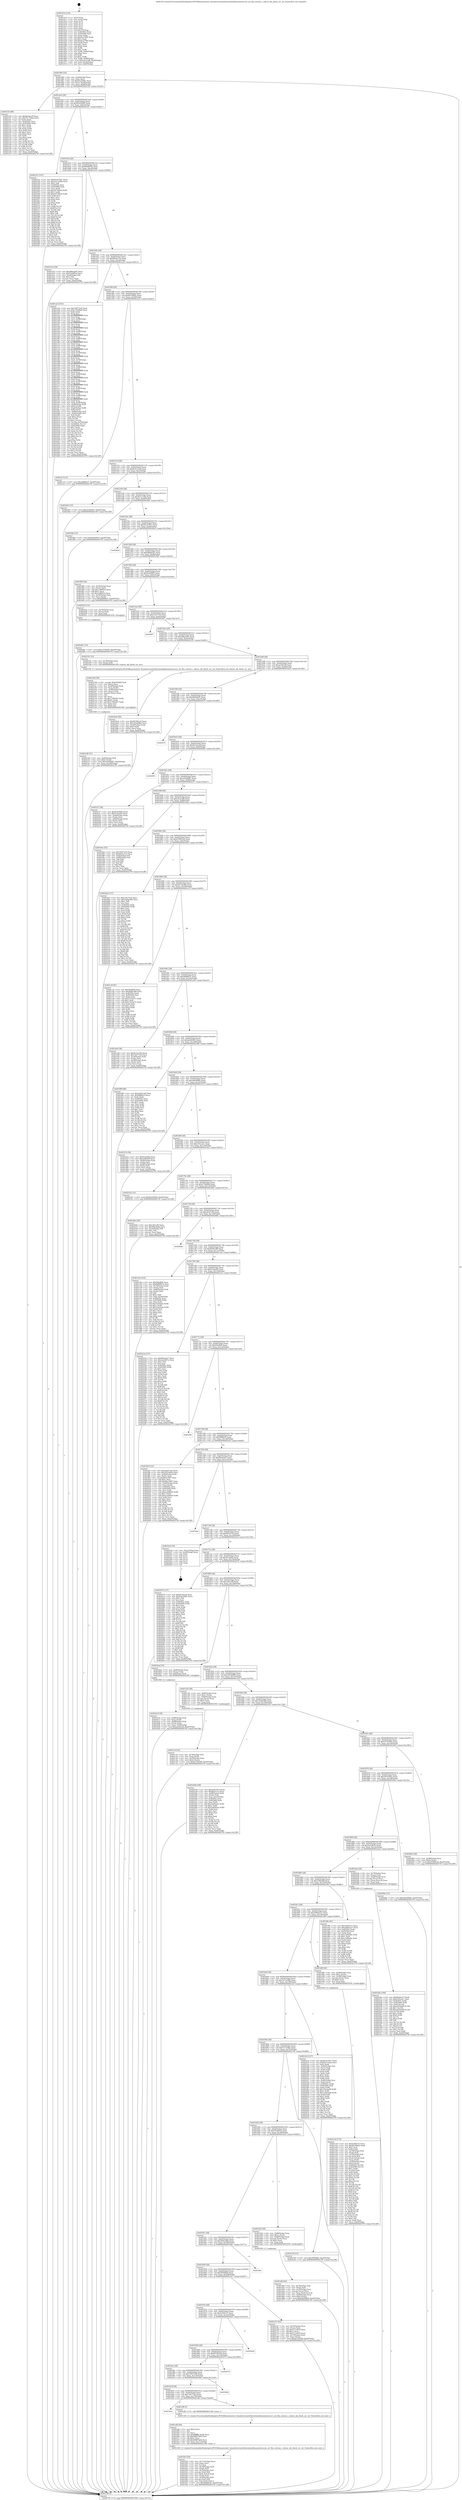 digraph "0x401410" {
  label = "0x401410 (/mnt/c/Users/mathe/Desktop/tcc/POCII/binaries/extr_linuxdriversnetethernetmellanoxmlxswcore_acl_flex_actions.c_mlxsw_afa_block_cur_set_Final-ollvm.out::main(0))"
  labelloc = "t"
  node[shape=record]

  Entry [label="",width=0.3,height=0.3,shape=circle,fillcolor=black,style=filled]
  "0x401484" [label="{
     0x401484 [32]\l
     | [instrs]\l
     &nbsp;&nbsp;0x401484 \<+6\>: mov -0xa0(%rbp),%eax\l
     &nbsp;&nbsp;0x40148a \<+2\>: mov %eax,%ecx\l
     &nbsp;&nbsp;0x40148c \<+6\>: sub $0x83a25881,%ecx\l
     &nbsp;&nbsp;0x401492 \<+6\>: mov %eax,-0xb4(%rbp)\l
     &nbsp;&nbsp;0x401498 \<+6\>: mov %ecx,-0xb8(%rbp)\l
     &nbsp;&nbsp;0x40149e \<+6\>: je 0000000000402102 \<main+0xcf2\>\l
  }"]
  "0x402102" [label="{
     0x402102 [86]\l
     | [instrs]\l
     &nbsp;&nbsp;0x402102 \<+5\>: mov $0xbb1bce3f,%eax\l
     &nbsp;&nbsp;0x402107 \<+5\>: mov $0x51c75dba,%ecx\l
     &nbsp;&nbsp;0x40210c \<+2\>: xor %edx,%edx\l
     &nbsp;&nbsp;0x40210e \<+7\>: mov 0x40505c,%esi\l
     &nbsp;&nbsp;0x402115 \<+7\>: mov 0x405060,%edi\l
     &nbsp;&nbsp;0x40211c \<+3\>: sub $0x1,%edx\l
     &nbsp;&nbsp;0x40211f \<+3\>: mov %esi,%r8d\l
     &nbsp;&nbsp;0x402122 \<+3\>: add %edx,%r8d\l
     &nbsp;&nbsp;0x402125 \<+4\>: imul %r8d,%esi\l
     &nbsp;&nbsp;0x402129 \<+3\>: and $0x1,%esi\l
     &nbsp;&nbsp;0x40212c \<+3\>: cmp $0x0,%esi\l
     &nbsp;&nbsp;0x40212f \<+4\>: sete %r9b\l
     &nbsp;&nbsp;0x402133 \<+3\>: cmp $0xa,%edi\l
     &nbsp;&nbsp;0x402136 \<+4\>: setl %r10b\l
     &nbsp;&nbsp;0x40213a \<+3\>: mov %r9b,%r11b\l
     &nbsp;&nbsp;0x40213d \<+3\>: and %r10b,%r11b\l
     &nbsp;&nbsp;0x402140 \<+3\>: xor %r10b,%r9b\l
     &nbsp;&nbsp;0x402143 \<+3\>: or %r9b,%r11b\l
     &nbsp;&nbsp;0x402146 \<+4\>: test $0x1,%r11b\l
     &nbsp;&nbsp;0x40214a \<+3\>: cmovne %ecx,%eax\l
     &nbsp;&nbsp;0x40214d \<+6\>: mov %eax,-0xa0(%rbp)\l
     &nbsp;&nbsp;0x402153 \<+5\>: jmp 000000000040270f \<main+0x12ff\>\l
  }"]
  "0x4014a4" [label="{
     0x4014a4 [28]\l
     | [instrs]\l
     &nbsp;&nbsp;0x4014a4 \<+5\>: jmp 00000000004014a9 \<main+0x99\>\l
     &nbsp;&nbsp;0x4014a9 \<+6\>: mov -0xb4(%rbp),%eax\l
     &nbsp;&nbsp;0x4014af \<+5\>: sub $0x85e05d09,%eax\l
     &nbsp;&nbsp;0x4014b4 \<+6\>: mov %eax,-0xbc(%rbp)\l
     &nbsp;&nbsp;0x4014ba \<+6\>: je 0000000000402331 \<main+0xf21\>\l
  }"]
  Exit [label="",width=0.3,height=0.3,shape=circle,fillcolor=black,style=filled,peripheries=2]
  "0x402331" [label="{
     0x402331 [147]\l
     | [instrs]\l
     &nbsp;&nbsp;0x402331 \<+5\>: mov $0x921b79e7,%eax\l
     &nbsp;&nbsp;0x402336 \<+5\>: mov $0x3a7c228b,%ecx\l
     &nbsp;&nbsp;0x40233b \<+2\>: mov $0x1,%dl\l
     &nbsp;&nbsp;0x40233d \<+7\>: mov 0x40505c,%esi\l
     &nbsp;&nbsp;0x402344 \<+7\>: mov 0x405060,%edi\l
     &nbsp;&nbsp;0x40234b \<+3\>: mov %esi,%r8d\l
     &nbsp;&nbsp;0x40234e \<+7\>: sub $0x447340e6,%r8d\l
     &nbsp;&nbsp;0x402355 \<+4\>: sub $0x1,%r8d\l
     &nbsp;&nbsp;0x402359 \<+7\>: add $0x447340e6,%r8d\l
     &nbsp;&nbsp;0x402360 \<+4\>: imul %r8d,%esi\l
     &nbsp;&nbsp;0x402364 \<+3\>: and $0x1,%esi\l
     &nbsp;&nbsp;0x402367 \<+3\>: cmp $0x0,%esi\l
     &nbsp;&nbsp;0x40236a \<+4\>: sete %r9b\l
     &nbsp;&nbsp;0x40236e \<+3\>: cmp $0xa,%edi\l
     &nbsp;&nbsp;0x402371 \<+4\>: setl %r10b\l
     &nbsp;&nbsp;0x402375 \<+3\>: mov %r9b,%r11b\l
     &nbsp;&nbsp;0x402378 \<+4\>: xor $0xff,%r11b\l
     &nbsp;&nbsp;0x40237c \<+3\>: mov %r10b,%bl\l
     &nbsp;&nbsp;0x40237f \<+3\>: xor $0xff,%bl\l
     &nbsp;&nbsp;0x402382 \<+3\>: xor $0x1,%dl\l
     &nbsp;&nbsp;0x402385 \<+3\>: mov %r11b,%r14b\l
     &nbsp;&nbsp;0x402388 \<+4\>: and $0xff,%r14b\l
     &nbsp;&nbsp;0x40238c \<+3\>: and %dl,%r9b\l
     &nbsp;&nbsp;0x40238f \<+3\>: mov %bl,%r15b\l
     &nbsp;&nbsp;0x402392 \<+4\>: and $0xff,%r15b\l
     &nbsp;&nbsp;0x402396 \<+3\>: and %dl,%r10b\l
     &nbsp;&nbsp;0x402399 \<+3\>: or %r9b,%r14b\l
     &nbsp;&nbsp;0x40239c \<+3\>: or %r10b,%r15b\l
     &nbsp;&nbsp;0x40239f \<+3\>: xor %r15b,%r14b\l
     &nbsp;&nbsp;0x4023a2 \<+3\>: or %bl,%r11b\l
     &nbsp;&nbsp;0x4023a5 \<+4\>: xor $0xff,%r11b\l
     &nbsp;&nbsp;0x4023a9 \<+3\>: or $0x1,%dl\l
     &nbsp;&nbsp;0x4023ac \<+3\>: and %dl,%r11b\l
     &nbsp;&nbsp;0x4023af \<+3\>: or %r11b,%r14b\l
     &nbsp;&nbsp;0x4023b2 \<+4\>: test $0x1,%r14b\l
     &nbsp;&nbsp;0x4023b6 \<+3\>: cmovne %ecx,%eax\l
     &nbsp;&nbsp;0x4023b9 \<+6\>: mov %eax,-0xa0(%rbp)\l
     &nbsp;&nbsp;0x4023bf \<+5\>: jmp 000000000040270f \<main+0x12ff\>\l
  }"]
  "0x4014c0" [label="{
     0x4014c0 [28]\l
     | [instrs]\l
     &nbsp;&nbsp;0x4014c0 \<+5\>: jmp 00000000004014c5 \<main+0xb5\>\l
     &nbsp;&nbsp;0x4014c5 \<+6\>: mov -0xb4(%rbp),%eax\l
     &nbsp;&nbsp;0x4014cb \<+5\>: sub $0x8699f97b,%eax\l
     &nbsp;&nbsp;0x4014d0 \<+6\>: mov %eax,-0xc0(%rbp)\l
     &nbsp;&nbsp;0x4014d6 \<+6\>: je 0000000000401d14 \<main+0x904\>\l
  }"]
  "0x402461" [label="{
     0x402461 [15]\l
     | [instrs]\l
     &nbsp;&nbsp;0x402461 \<+10\>: movl $0x23750045,-0xa0(%rbp)\l
     &nbsp;&nbsp;0x40246b \<+5\>: jmp 000000000040270f \<main+0x12ff\>\l
  }"]
  "0x401d14" [label="{
     0x401d14 [30]\l
     | [instrs]\l
     &nbsp;&nbsp;0x401d14 \<+5\>: mov $0xa86eaa65,%eax\l
     &nbsp;&nbsp;0x401d19 \<+5\>: mov $0x55a9f5e2,%ecx\l
     &nbsp;&nbsp;0x401d1e \<+3\>: mov -0x2d(%rbp),%dl\l
     &nbsp;&nbsp;0x401d21 \<+3\>: test $0x1,%dl\l
     &nbsp;&nbsp;0x401d24 \<+3\>: cmovne %ecx,%eax\l
     &nbsp;&nbsp;0x401d27 \<+6\>: mov %eax,-0xa0(%rbp)\l
     &nbsp;&nbsp;0x401d2d \<+5\>: jmp 000000000040270f \<main+0x12ff\>\l
  }"]
  "0x4014dc" [label="{
     0x4014dc [28]\l
     | [instrs]\l
     &nbsp;&nbsp;0x4014dc \<+5\>: jmp 00000000004014e1 \<main+0xd1\>\l
     &nbsp;&nbsp;0x4014e1 \<+6\>: mov -0xb4(%rbp),%eax\l
     &nbsp;&nbsp;0x4014e7 \<+5\>: sub $0x8832e7ce,%eax\l
     &nbsp;&nbsp;0x4014ec \<+6\>: mov %eax,-0xc4(%rbp)\l
     &nbsp;&nbsp;0x4014f2 \<+6\>: je 0000000000401a23 \<main+0x613\>\l
  }"]
  "0x4022be" [label="{
     0x4022be [100]\l
     | [instrs]\l
     &nbsp;&nbsp;0x4022be \<+5\>: mov $0xf8ed2ae7,%edx\l
     &nbsp;&nbsp;0x4022c3 \<+5\>: mov $0xe181eac1,%esi\l
     &nbsp;&nbsp;0x4022c8 \<+8\>: mov 0x40505c,%r8d\l
     &nbsp;&nbsp;0x4022d0 \<+8\>: mov 0x405060,%r9d\l
     &nbsp;&nbsp;0x4022d8 \<+3\>: mov %r8d,%r10d\l
     &nbsp;&nbsp;0x4022db \<+7\>: sub $0xed350e6f,%r10d\l
     &nbsp;&nbsp;0x4022e2 \<+4\>: sub $0x1,%r10d\l
     &nbsp;&nbsp;0x4022e6 \<+7\>: add $0xed350e6f,%r10d\l
     &nbsp;&nbsp;0x4022ed \<+4\>: imul %r10d,%r8d\l
     &nbsp;&nbsp;0x4022f1 \<+4\>: and $0x1,%r8d\l
     &nbsp;&nbsp;0x4022f5 \<+4\>: cmp $0x0,%r8d\l
     &nbsp;&nbsp;0x4022f9 \<+4\>: sete %r11b\l
     &nbsp;&nbsp;0x4022fd \<+4\>: cmp $0xa,%r9d\l
     &nbsp;&nbsp;0x402301 \<+3\>: setl %bl\l
     &nbsp;&nbsp;0x402304 \<+3\>: mov %r11b,%r14b\l
     &nbsp;&nbsp;0x402307 \<+3\>: and %bl,%r14b\l
     &nbsp;&nbsp;0x40230a \<+3\>: xor %bl,%r11b\l
     &nbsp;&nbsp;0x40230d \<+3\>: or %r11b,%r14b\l
     &nbsp;&nbsp;0x402310 \<+4\>: test $0x1,%r14b\l
     &nbsp;&nbsp;0x402314 \<+3\>: cmovne %esi,%edx\l
     &nbsp;&nbsp;0x402317 \<+6\>: mov %edx,-0xa0(%rbp)\l
     &nbsp;&nbsp;0x40231d \<+5\>: jmp 000000000040270f \<main+0x12ff\>\l
  }"]
  "0x401a23" [label="{
     0x401a23 [331]\l
     | [instrs]\l
     &nbsp;&nbsp;0x401a23 \<+5\>: mov $0x70f57238,%eax\l
     &nbsp;&nbsp;0x401a28 \<+5\>: mov $0xe7f2d9bd,%ecx\l
     &nbsp;&nbsp;0x401a2d \<+2\>: xor %edx,%edx\l
     &nbsp;&nbsp;0x401a2f \<+3\>: mov %rsp,%rsi\l
     &nbsp;&nbsp;0x401a32 \<+4\>: add $0xfffffffffffffff0,%rsi\l
     &nbsp;&nbsp;0x401a36 \<+3\>: mov %rsi,%rsp\l
     &nbsp;&nbsp;0x401a39 \<+7\>: mov %rsi,-0x98(%rbp)\l
     &nbsp;&nbsp;0x401a40 \<+3\>: mov %rsp,%rsi\l
     &nbsp;&nbsp;0x401a43 \<+4\>: add $0xfffffffffffffff0,%rsi\l
     &nbsp;&nbsp;0x401a47 \<+3\>: mov %rsi,%rsp\l
     &nbsp;&nbsp;0x401a4a \<+3\>: mov %rsp,%rdi\l
     &nbsp;&nbsp;0x401a4d \<+4\>: add $0xfffffffffffffff0,%rdi\l
     &nbsp;&nbsp;0x401a51 \<+3\>: mov %rdi,%rsp\l
     &nbsp;&nbsp;0x401a54 \<+7\>: mov %rdi,-0x90(%rbp)\l
     &nbsp;&nbsp;0x401a5b \<+3\>: mov %rsp,%rdi\l
     &nbsp;&nbsp;0x401a5e \<+4\>: add $0xfffffffffffffff0,%rdi\l
     &nbsp;&nbsp;0x401a62 \<+3\>: mov %rdi,%rsp\l
     &nbsp;&nbsp;0x401a65 \<+7\>: mov %rdi,-0x88(%rbp)\l
     &nbsp;&nbsp;0x401a6c \<+3\>: mov %rsp,%rdi\l
     &nbsp;&nbsp;0x401a6f \<+4\>: add $0xfffffffffffffff0,%rdi\l
     &nbsp;&nbsp;0x401a73 \<+3\>: mov %rdi,%rsp\l
     &nbsp;&nbsp;0x401a76 \<+4\>: mov %rdi,-0x80(%rbp)\l
     &nbsp;&nbsp;0x401a7a \<+3\>: mov %rsp,%rdi\l
     &nbsp;&nbsp;0x401a7d \<+4\>: add $0xfffffffffffffff0,%rdi\l
     &nbsp;&nbsp;0x401a81 \<+3\>: mov %rdi,%rsp\l
     &nbsp;&nbsp;0x401a84 \<+4\>: mov %rdi,-0x78(%rbp)\l
     &nbsp;&nbsp;0x401a88 \<+3\>: mov %rsp,%rdi\l
     &nbsp;&nbsp;0x401a8b \<+4\>: add $0xfffffffffffffff0,%rdi\l
     &nbsp;&nbsp;0x401a8f \<+3\>: mov %rdi,%rsp\l
     &nbsp;&nbsp;0x401a92 \<+4\>: mov %rdi,-0x70(%rbp)\l
     &nbsp;&nbsp;0x401a96 \<+3\>: mov %rsp,%rdi\l
     &nbsp;&nbsp;0x401a99 \<+4\>: add $0xfffffffffffffff0,%rdi\l
     &nbsp;&nbsp;0x401a9d \<+3\>: mov %rdi,%rsp\l
     &nbsp;&nbsp;0x401aa0 \<+4\>: mov %rdi,-0x68(%rbp)\l
     &nbsp;&nbsp;0x401aa4 \<+3\>: mov %rsp,%rdi\l
     &nbsp;&nbsp;0x401aa7 \<+4\>: add $0xfffffffffffffff0,%rdi\l
     &nbsp;&nbsp;0x401aab \<+3\>: mov %rdi,%rsp\l
     &nbsp;&nbsp;0x401aae \<+4\>: mov %rdi,-0x60(%rbp)\l
     &nbsp;&nbsp;0x401ab2 \<+3\>: mov %rsp,%rdi\l
     &nbsp;&nbsp;0x401ab5 \<+4\>: add $0xfffffffffffffff0,%rdi\l
     &nbsp;&nbsp;0x401ab9 \<+3\>: mov %rdi,%rsp\l
     &nbsp;&nbsp;0x401abc \<+4\>: mov %rdi,-0x58(%rbp)\l
     &nbsp;&nbsp;0x401ac0 \<+3\>: mov %rsp,%rdi\l
     &nbsp;&nbsp;0x401ac3 \<+4\>: add $0xfffffffffffffff0,%rdi\l
     &nbsp;&nbsp;0x401ac7 \<+3\>: mov %rdi,%rsp\l
     &nbsp;&nbsp;0x401aca \<+4\>: mov %rdi,-0x50(%rbp)\l
     &nbsp;&nbsp;0x401ace \<+3\>: mov %rsp,%rdi\l
     &nbsp;&nbsp;0x401ad1 \<+4\>: add $0xfffffffffffffff0,%rdi\l
     &nbsp;&nbsp;0x401ad5 \<+3\>: mov %rdi,%rsp\l
     &nbsp;&nbsp;0x401ad8 \<+4\>: mov %rdi,-0x48(%rbp)\l
     &nbsp;&nbsp;0x401adc \<+3\>: mov %rsp,%rdi\l
     &nbsp;&nbsp;0x401adf \<+4\>: add $0xfffffffffffffff0,%rdi\l
     &nbsp;&nbsp;0x401ae3 \<+3\>: mov %rdi,%rsp\l
     &nbsp;&nbsp;0x401ae6 \<+4\>: mov %rdi,-0x40(%rbp)\l
     &nbsp;&nbsp;0x401aea \<+7\>: mov -0x98(%rbp),%rdi\l
     &nbsp;&nbsp;0x401af1 \<+6\>: movl $0x0,(%rdi)\l
     &nbsp;&nbsp;0x401af7 \<+7\>: mov -0xa4(%rbp),%r8d\l
     &nbsp;&nbsp;0x401afe \<+3\>: mov %r8d,(%rsi)\l
     &nbsp;&nbsp;0x401b01 \<+7\>: mov -0x90(%rbp),%rdi\l
     &nbsp;&nbsp;0x401b08 \<+7\>: mov -0xb0(%rbp),%r9\l
     &nbsp;&nbsp;0x401b0f \<+3\>: mov %r9,(%rdi)\l
     &nbsp;&nbsp;0x401b12 \<+3\>: cmpl $0x2,(%rsi)\l
     &nbsp;&nbsp;0x401b15 \<+4\>: setne %r10b\l
     &nbsp;&nbsp;0x401b19 \<+4\>: and $0x1,%r10b\l
     &nbsp;&nbsp;0x401b1d \<+4\>: mov %r10b,-0x35(%rbp)\l
     &nbsp;&nbsp;0x401b21 \<+8\>: mov 0x40505c,%r11d\l
     &nbsp;&nbsp;0x401b29 \<+7\>: mov 0x405060,%ebx\l
     &nbsp;&nbsp;0x401b30 \<+3\>: sub $0x1,%edx\l
     &nbsp;&nbsp;0x401b33 \<+3\>: mov %r11d,%r14d\l
     &nbsp;&nbsp;0x401b36 \<+3\>: add %edx,%r14d\l
     &nbsp;&nbsp;0x401b39 \<+4\>: imul %r14d,%r11d\l
     &nbsp;&nbsp;0x401b3d \<+4\>: and $0x1,%r11d\l
     &nbsp;&nbsp;0x401b41 \<+4\>: cmp $0x0,%r11d\l
     &nbsp;&nbsp;0x401b45 \<+4\>: sete %r10b\l
     &nbsp;&nbsp;0x401b49 \<+3\>: cmp $0xa,%ebx\l
     &nbsp;&nbsp;0x401b4c \<+4\>: setl %r15b\l
     &nbsp;&nbsp;0x401b50 \<+3\>: mov %r10b,%r12b\l
     &nbsp;&nbsp;0x401b53 \<+3\>: and %r15b,%r12b\l
     &nbsp;&nbsp;0x401b56 \<+3\>: xor %r15b,%r10b\l
     &nbsp;&nbsp;0x401b59 \<+3\>: or %r10b,%r12b\l
     &nbsp;&nbsp;0x401b5c \<+4\>: test $0x1,%r12b\l
     &nbsp;&nbsp;0x401b60 \<+3\>: cmovne %ecx,%eax\l
     &nbsp;&nbsp;0x401b63 \<+6\>: mov %eax,-0xa0(%rbp)\l
     &nbsp;&nbsp;0x401b69 \<+5\>: jmp 000000000040270f \<main+0x12ff\>\l
  }"]
  "0x4014f8" [label="{
     0x4014f8 [28]\l
     | [instrs]\l
     &nbsp;&nbsp;0x4014f8 \<+5\>: jmp 00000000004014fd \<main+0xed\>\l
     &nbsp;&nbsp;0x4014fd \<+6\>: mov -0xb4(%rbp),%eax\l
     &nbsp;&nbsp;0x401503 \<+5\>: sub $0x8b76fbd5,%eax\l
     &nbsp;&nbsp;0x401508 \<+6\>: mov %eax,-0xc8(%rbp)\l
     &nbsp;&nbsp;0x40150e \<+6\>: je 0000000000401ec5 \<main+0xab5\>\l
  }"]
  "0x4021d8" [label="{
     0x4021d8 [31]\l
     | [instrs]\l
     &nbsp;&nbsp;0x4021d8 \<+4\>: mov -0x40(%rbp),%rdi\l
     &nbsp;&nbsp;0x4021dc \<+6\>: movl $0x0,(%rdi)\l
     &nbsp;&nbsp;0x4021e2 \<+10\>: movl $0xcb546d67,-0xa0(%rbp)\l
     &nbsp;&nbsp;0x4021ec \<+6\>: mov %eax,-0x180(%rbp)\l
     &nbsp;&nbsp;0x4021f2 \<+5\>: jmp 000000000040270f \<main+0x12ff\>\l
  }"]
  "0x401ec5" [label="{
     0x401ec5 [15]\l
     | [instrs]\l
     &nbsp;&nbsp;0x401ec5 \<+10\>: movl $0xddf99b37,-0xa0(%rbp)\l
     &nbsp;&nbsp;0x401ecf \<+5\>: jmp 000000000040270f \<main+0x12ff\>\l
  }"]
  "0x401514" [label="{
     0x401514 [28]\l
     | [instrs]\l
     &nbsp;&nbsp;0x401514 \<+5\>: jmp 0000000000401519 \<main+0x109\>\l
     &nbsp;&nbsp;0x401519 \<+6\>: mov -0xb4(%rbp),%eax\l
     &nbsp;&nbsp;0x40151f \<+5\>: sub $0x8c011bad,%eax\l
     &nbsp;&nbsp;0x401524 \<+6\>: mov %eax,-0xcc(%rbp)\l
     &nbsp;&nbsp;0x40152a \<+6\>: je 0000000000402443 \<main+0x1033\>\l
  }"]
  "0x40219d" [label="{
     0x40219d [59]\l
     | [instrs]\l
     &nbsp;&nbsp;0x40219d \<+10\>: movabs $0x4030b6,%rdi\l
     &nbsp;&nbsp;0x4021a7 \<+5\>: mov $0x1a,%ecx\l
     &nbsp;&nbsp;0x4021ac \<+4\>: mov -0x48(%rbp),%rdx\l
     &nbsp;&nbsp;0x4021b0 \<+3\>: mov %rax,(%rdx)\l
     &nbsp;&nbsp;0x4021b3 \<+4\>: mov -0x48(%rbp),%rax\l
     &nbsp;&nbsp;0x4021b7 \<+3\>: mov (%rax),%rax\l
     &nbsp;&nbsp;0x4021ba \<+3\>: movsbl (%rax),%eax\l
     &nbsp;&nbsp;0x4021bd \<+1\>: cltd\l
     &nbsp;&nbsp;0x4021be \<+2\>: idiv %ecx\l
     &nbsp;&nbsp;0x4021c0 \<+6\>: sub $0x17f9edd7,%edx\l
     &nbsp;&nbsp;0x4021c6 \<+3\>: add $0x61,%edx\l
     &nbsp;&nbsp;0x4021c9 \<+6\>: add $0x17f9edd7,%edx\l
     &nbsp;&nbsp;0x4021cf \<+2\>: mov %edx,%esi\l
     &nbsp;&nbsp;0x4021d1 \<+2\>: mov $0x0,%al\l
     &nbsp;&nbsp;0x4021d3 \<+5\>: call 0000000000401040 \<printf@plt\>\l
     | [calls]\l
     &nbsp;&nbsp;0x401040 \{1\} (unknown)\l
  }"]
  "0x402443" [label="{
     0x402443 [15]\l
     | [instrs]\l
     &nbsp;&nbsp;0x402443 \<+10\>: movl $0xcb546d67,-0xa0(%rbp)\l
     &nbsp;&nbsp;0x40244d \<+5\>: jmp 000000000040270f \<main+0x12ff\>\l
  }"]
  "0x401530" [label="{
     0x401530 [28]\l
     | [instrs]\l
     &nbsp;&nbsp;0x401530 \<+5\>: jmp 0000000000401535 \<main+0x125\>\l
     &nbsp;&nbsp;0x401535 \<+6\>: mov -0xb4(%rbp),%eax\l
     &nbsp;&nbsp;0x40153b \<+5\>: sub $0x8e1ec30d,%eax\l
     &nbsp;&nbsp;0x401540 \<+6\>: mov %eax,-0xd0(%rbp)\l
     &nbsp;&nbsp;0x401546 \<+6\>: je 0000000000401f8a \<main+0xb7a\>\l
  }"]
  "0x401f25" [label="{
     0x401f25 [59]\l
     | [instrs]\l
     &nbsp;&nbsp;0x401f25 \<+6\>: mov -0x17c(%rbp),%ecx\l
     &nbsp;&nbsp;0x401f2b \<+3\>: imul %eax,%ecx\l
     &nbsp;&nbsp;0x401f2e \<+3\>: mov %cl,%sil\l
     &nbsp;&nbsp;0x401f31 \<+4\>: mov -0x78(%rbp),%rdi\l
     &nbsp;&nbsp;0x401f35 \<+3\>: mov (%rdi),%rdi\l
     &nbsp;&nbsp;0x401f38 \<+4\>: mov -0x70(%rbp),%r8\l
     &nbsp;&nbsp;0x401f3c \<+3\>: movslq (%r8),%r8\l
     &nbsp;&nbsp;0x401f3f \<+4\>: mov (%rdi,%r8,8),%rdi\l
     &nbsp;&nbsp;0x401f43 \<+3\>: mov (%rdi),%rdi\l
     &nbsp;&nbsp;0x401f46 \<+4\>: mov -0x50(%rbp),%r8\l
     &nbsp;&nbsp;0x401f4a \<+3\>: movslq (%r8),%r8\l
     &nbsp;&nbsp;0x401f4d \<+4\>: mov %sil,(%rdi,%r8,1)\l
     &nbsp;&nbsp;0x401f51 \<+10\>: movl $0x98da63f1,-0xa0(%rbp)\l
     &nbsp;&nbsp;0x401f5b \<+5\>: jmp 000000000040270f \<main+0x12ff\>\l
  }"]
  "0x401f8a" [label="{
     0x401f8a [15]\l
     | [instrs]\l
     &nbsp;&nbsp;0x401f8a \<+10\>: movl $0xde483933,-0xa0(%rbp)\l
     &nbsp;&nbsp;0x401f94 \<+5\>: jmp 000000000040270f \<main+0x12ff\>\l
  }"]
  "0x40154c" [label="{
     0x40154c [28]\l
     | [instrs]\l
     &nbsp;&nbsp;0x40154c \<+5\>: jmp 0000000000401551 \<main+0x141\>\l
     &nbsp;&nbsp;0x401551 \<+6\>: mov -0xb4(%rbp),%eax\l
     &nbsp;&nbsp;0x401557 \<+5\>: sub $0x921b79e7,%eax\l
     &nbsp;&nbsp;0x40155c \<+6\>: mov %eax,-0xd4(%rbp)\l
     &nbsp;&nbsp;0x401562 \<+6\>: je 00000000004026cd \<main+0x12bd\>\l
  }"]
  "0x401efd" [label="{
     0x401efd [40]\l
     | [instrs]\l
     &nbsp;&nbsp;0x401efd \<+5\>: mov $0x2,%ecx\l
     &nbsp;&nbsp;0x401f02 \<+1\>: cltd\l
     &nbsp;&nbsp;0x401f03 \<+2\>: idiv %ecx\l
     &nbsp;&nbsp;0x401f05 \<+6\>: imul $0xfffffffe,%edx,%ecx\l
     &nbsp;&nbsp;0x401f0b \<+6\>: sub $0x66907b64,%ecx\l
     &nbsp;&nbsp;0x401f11 \<+3\>: add $0x1,%ecx\l
     &nbsp;&nbsp;0x401f14 \<+6\>: add $0x66907b64,%ecx\l
     &nbsp;&nbsp;0x401f1a \<+6\>: mov %ecx,-0x17c(%rbp)\l
     &nbsp;&nbsp;0x401f20 \<+5\>: call 0000000000401160 \<next_i\>\l
     | [calls]\l
     &nbsp;&nbsp;0x401160 \{1\} (/mnt/c/Users/mathe/Desktop/tcc/POCII/binaries/extr_linuxdriversnetethernetmellanoxmlxswcore_acl_flex_actions.c_mlxsw_afa_block_cur_set_Final-ollvm.out::next_i)\l
  }"]
  "0x4026cd" [label="{
     0x4026cd\l
  }", style=dashed]
  "0x401568" [label="{
     0x401568 [28]\l
     | [instrs]\l
     &nbsp;&nbsp;0x401568 \<+5\>: jmp 000000000040156d \<main+0x15d\>\l
     &nbsp;&nbsp;0x40156d \<+6\>: mov -0xb4(%rbp),%eax\l
     &nbsp;&nbsp;0x401573 \<+5\>: sub $0x98da63f1,%eax\l
     &nbsp;&nbsp;0x401578 \<+6\>: mov %eax,-0xd8(%rbp)\l
     &nbsp;&nbsp;0x40157e \<+6\>: je 0000000000401f60 \<main+0xb50\>\l
  }"]
  "0x4019e4" [label="{
     0x4019e4\l
  }", style=dashed]
  "0x401f60" [label="{
     0x401f60 [42]\l
     | [instrs]\l
     &nbsp;&nbsp;0x401f60 \<+4\>: mov -0x50(%rbp),%rax\l
     &nbsp;&nbsp;0x401f64 \<+2\>: mov (%rax),%ecx\l
     &nbsp;&nbsp;0x401f66 \<+6\>: add $0x1ef6bf14,%ecx\l
     &nbsp;&nbsp;0x401f6c \<+3\>: add $0x1,%ecx\l
     &nbsp;&nbsp;0x401f6f \<+6\>: sub $0x1ef6bf14,%ecx\l
     &nbsp;&nbsp;0x401f75 \<+4\>: mov -0x50(%rbp),%rax\l
     &nbsp;&nbsp;0x401f79 \<+2\>: mov %ecx,(%rax)\l
     &nbsp;&nbsp;0x401f7b \<+10\>: movl $0xddf99b37,-0xa0(%rbp)\l
     &nbsp;&nbsp;0x401f85 \<+5\>: jmp 000000000040270f \<main+0x12ff\>\l
  }"]
  "0x401584" [label="{
     0x401584 [28]\l
     | [instrs]\l
     &nbsp;&nbsp;0x401584 \<+5\>: jmp 0000000000401589 \<main+0x179\>\l
     &nbsp;&nbsp;0x401589 \<+6\>: mov -0xb4(%rbp),%eax\l
     &nbsp;&nbsp;0x40158f \<+5\>: sub $0x9cd38df5,%eax\l
     &nbsp;&nbsp;0x401594 \<+6\>: mov %eax,-0xdc(%rbp)\l
     &nbsp;&nbsp;0x40159a \<+6\>: je 0000000000402452 \<main+0x1042\>\l
  }"]
  "0x401ef8" [label="{
     0x401ef8 [5]\l
     | [instrs]\l
     &nbsp;&nbsp;0x401ef8 \<+5\>: call 0000000000401160 \<next_i\>\l
     | [calls]\l
     &nbsp;&nbsp;0x401160 \{1\} (/mnt/c/Users/mathe/Desktop/tcc/POCII/binaries/extr_linuxdriversnetethernetmellanoxmlxswcore_acl_flex_actions.c_mlxsw_afa_block_cur_set_Final-ollvm.out::next_i)\l
  }"]
  "0x402452" [label="{
     0x402452 [15]\l
     | [instrs]\l
     &nbsp;&nbsp;0x402452 \<+4\>: mov -0x78(%rbp),%rax\l
     &nbsp;&nbsp;0x402456 \<+3\>: mov (%rax),%rax\l
     &nbsp;&nbsp;0x402459 \<+3\>: mov %rax,%rdi\l
     &nbsp;&nbsp;0x40245c \<+5\>: call 0000000000401030 \<free@plt\>\l
     | [calls]\l
     &nbsp;&nbsp;0x401030 \{1\} (unknown)\l
  }"]
  "0x4015a0" [label="{
     0x4015a0 [28]\l
     | [instrs]\l
     &nbsp;&nbsp;0x4015a0 \<+5\>: jmp 00000000004015a5 \<main+0x195\>\l
     &nbsp;&nbsp;0x4015a5 \<+6\>: mov -0xb4(%rbp),%eax\l
     &nbsp;&nbsp;0x4015ab \<+5\>: sub $0xa18c75c4,%eax\l
     &nbsp;&nbsp;0x4015b0 \<+6\>: mov %eax,-0xe0(%rbp)\l
     &nbsp;&nbsp;0x4015b6 \<+6\>: je 00000000004026f7 \<main+0x12e7\>\l
  }"]
  "0x4019c8" [label="{
     0x4019c8 [28]\l
     | [instrs]\l
     &nbsp;&nbsp;0x4019c8 \<+5\>: jmp 00000000004019cd \<main+0x5bd\>\l
     &nbsp;&nbsp;0x4019cd \<+6\>: mov -0xb4(%rbp),%eax\l
     &nbsp;&nbsp;0x4019d3 \<+5\>: sub $0x7ab77cb3,%eax\l
     &nbsp;&nbsp;0x4019d8 \<+6\>: mov %eax,-0x178(%rbp)\l
     &nbsp;&nbsp;0x4019de \<+6\>: je 0000000000401ef8 \<main+0xae8\>\l
  }"]
  "0x4026f7" [label="{
     0x4026f7\l
  }", style=dashed]
  "0x4015bc" [label="{
     0x4015bc [28]\l
     | [instrs]\l
     &nbsp;&nbsp;0x4015bc \<+5\>: jmp 00000000004015c1 \<main+0x1b1\>\l
     &nbsp;&nbsp;0x4015c1 \<+6\>: mov -0xb4(%rbp),%eax\l
     &nbsp;&nbsp;0x4015c7 \<+5\>: sub $0xa86eaa65,%eax\l
     &nbsp;&nbsp;0x4015cc \<+6\>: mov %eax,-0xe4(%rbp)\l
     &nbsp;&nbsp;0x4015d2 \<+6\>: je 0000000000402191 \<main+0xd81\>\l
  }"]
  "0x4025b6" [label="{
     0x4025b6\l
  }", style=dashed]
  "0x402191" [label="{
     0x402191 [12]\l
     | [instrs]\l
     &nbsp;&nbsp;0x402191 \<+4\>: mov -0x78(%rbp),%rax\l
     &nbsp;&nbsp;0x402195 \<+3\>: mov (%rax),%rdi\l
     &nbsp;&nbsp;0x402198 \<+5\>: call 00000000004013f0 \<mlxsw_afa_block_cur_set\>\l
     | [calls]\l
     &nbsp;&nbsp;0x4013f0 \{1\} (/mnt/c/Users/mathe/Desktop/tcc/POCII/binaries/extr_linuxdriversnetethernetmellanoxmlxswcore_acl_flex_actions.c_mlxsw_afa_block_cur_set_Final-ollvm.out::mlxsw_afa_block_cur_set)\l
  }"]
  "0x4015d8" [label="{
     0x4015d8 [28]\l
     | [instrs]\l
     &nbsp;&nbsp;0x4015d8 \<+5\>: jmp 00000000004015dd \<main+0x1cd\>\l
     &nbsp;&nbsp;0x4015dd \<+6\>: mov -0xb4(%rbp),%eax\l
     &nbsp;&nbsp;0x4015e3 \<+5\>: sub $0xaa3f2cd4,%eax\l
     &nbsp;&nbsp;0x4015e8 \<+6\>: mov %eax,-0xe8(%rbp)\l
     &nbsp;&nbsp;0x4015ee \<+6\>: je 0000000000401be4 \<main+0x7d4\>\l
  }"]
  "0x4019ac" [label="{
     0x4019ac [28]\l
     | [instrs]\l
     &nbsp;&nbsp;0x4019ac \<+5\>: jmp 00000000004019b1 \<main+0x5a1\>\l
     &nbsp;&nbsp;0x4019b1 \<+6\>: mov -0xb4(%rbp),%eax\l
     &nbsp;&nbsp;0x4019b7 \<+5\>: sub $0x70f57238,%eax\l
     &nbsp;&nbsp;0x4019bc \<+6\>: mov %eax,-0x174(%rbp)\l
     &nbsp;&nbsp;0x4019c2 \<+6\>: je 00000000004025b6 \<main+0x11a6\>\l
  }"]
  "0x401be4" [label="{
     0x401be4 [30]\l
     | [instrs]\l
     &nbsp;&nbsp;0x401be4 \<+5\>: mov $0x607861e0,%eax\l
     &nbsp;&nbsp;0x401be9 \<+5\>: mov $0x19528960,%ecx\l
     &nbsp;&nbsp;0x401bee \<+3\>: mov -0x34(%rbp),%edx\l
     &nbsp;&nbsp;0x401bf1 \<+3\>: cmp $0x0,%edx\l
     &nbsp;&nbsp;0x401bf4 \<+3\>: cmove %ecx,%eax\l
     &nbsp;&nbsp;0x401bf7 \<+6\>: mov %eax,-0xa0(%rbp)\l
     &nbsp;&nbsp;0x401bfd \<+5\>: jmp 000000000040270f \<main+0x12ff\>\l
  }"]
  "0x4015f4" [label="{
     0x4015f4 [28]\l
     | [instrs]\l
     &nbsp;&nbsp;0x4015f4 \<+5\>: jmp 00000000004015f9 \<main+0x1e9\>\l
     &nbsp;&nbsp;0x4015f9 \<+6\>: mov -0xb4(%rbp),%eax\l
     &nbsp;&nbsp;0x4015ff \<+5\>: sub $0xb66feb95,%eax\l
     &nbsp;&nbsp;0x401604 \<+6\>: mov %eax,-0xec(%rbp)\l
     &nbsp;&nbsp;0x40160a \<+6\>: je 000000000040247f \<main+0x106f\>\l
  }"]
  "0x402470" [label="{
     0x402470\l
  }", style=dashed]
  "0x40247f" [label="{
     0x40247f\l
  }", style=dashed]
  "0x401610" [label="{
     0x401610 [28]\l
     | [instrs]\l
     &nbsp;&nbsp;0x401610 \<+5\>: jmp 0000000000401615 \<main+0x205\>\l
     &nbsp;&nbsp;0x401615 \<+6\>: mov -0xb4(%rbp),%eax\l
     &nbsp;&nbsp;0x40161b \<+5\>: sub $0xbb1bce3f,%eax\l
     &nbsp;&nbsp;0x401620 \<+6\>: mov %eax,-0xf0(%rbp)\l
     &nbsp;&nbsp;0x401626 \<+6\>: je 0000000000402695 \<main+0x1285\>\l
  }"]
  "0x401990" [label="{
     0x401990 [28]\l
     | [instrs]\l
     &nbsp;&nbsp;0x401990 \<+5\>: jmp 0000000000401995 \<main+0x585\>\l
     &nbsp;&nbsp;0x401995 \<+6\>: mov -0xb4(%rbp),%eax\l
     &nbsp;&nbsp;0x40199b \<+5\>: sub $0x607861e0,%eax\l
     &nbsp;&nbsp;0x4019a0 \<+6\>: mov %eax,-0x170(%rbp)\l
     &nbsp;&nbsp;0x4019a6 \<+6\>: je 0000000000402470 \<main+0x1060\>\l
  }"]
  "0x402695" [label="{
     0x402695\l
  }", style=dashed]
  "0x40162c" [label="{
     0x40162c [28]\l
     | [instrs]\l
     &nbsp;&nbsp;0x40162c \<+5\>: jmp 0000000000401631 \<main+0x221\>\l
     &nbsp;&nbsp;0x401631 \<+6\>: mov -0xb4(%rbp),%eax\l
     &nbsp;&nbsp;0x401637 \<+5\>: sub $0xcb546d67,%eax\l
     &nbsp;&nbsp;0x40163c \<+6\>: mov %eax,-0xf4(%rbp)\l
     &nbsp;&nbsp;0x401642 \<+6\>: je 00000000004021f7 \<main+0xde7\>\l
  }"]
  "0x402620" [label="{
     0x402620\l
  }", style=dashed]
  "0x4021f7" [label="{
     0x4021f7 [36]\l
     | [instrs]\l
     &nbsp;&nbsp;0x4021f7 \<+5\>: mov $0x9cd38df5,%eax\l
     &nbsp;&nbsp;0x4021fc \<+5\>: mov $0xf1e0ae65,%ecx\l
     &nbsp;&nbsp;0x402201 \<+4\>: mov -0x40(%rbp),%rdx\l
     &nbsp;&nbsp;0x402205 \<+2\>: mov (%rdx),%esi\l
     &nbsp;&nbsp;0x402207 \<+4\>: mov -0x80(%rbp),%rdx\l
     &nbsp;&nbsp;0x40220b \<+2\>: cmp (%rdx),%esi\l
     &nbsp;&nbsp;0x40220d \<+3\>: cmovl %ecx,%eax\l
     &nbsp;&nbsp;0x402210 \<+6\>: mov %eax,-0xa0(%rbp)\l
     &nbsp;&nbsp;0x402216 \<+5\>: jmp 000000000040270f \<main+0x12ff\>\l
  }"]
  "0x401648" [label="{
     0x401648 [28]\l
     | [instrs]\l
     &nbsp;&nbsp;0x401648 \<+5\>: jmp 000000000040164d \<main+0x23d\>\l
     &nbsp;&nbsp;0x40164d \<+6\>: mov -0xb4(%rbp),%eax\l
     &nbsp;&nbsp;0x401653 \<+5\>: sub $0xcdca1af8,%eax\l
     &nbsp;&nbsp;0x401658 \<+6\>: mov %eax,-0xf8(%rbp)\l
     &nbsp;&nbsp;0x40165e \<+6\>: je 00000000004019ee \<main+0x5de\>\l
  }"]
  "0x401974" [label="{
     0x401974 [28]\l
     | [instrs]\l
     &nbsp;&nbsp;0x401974 \<+5\>: jmp 0000000000401979 \<main+0x569\>\l
     &nbsp;&nbsp;0x401979 \<+6\>: mov -0xb4(%rbp),%eax\l
     &nbsp;&nbsp;0x40197f \<+5\>: sub $0x5c95f137,%eax\l
     &nbsp;&nbsp;0x401984 \<+6\>: mov %eax,-0x16c(%rbp)\l
     &nbsp;&nbsp;0x40198a \<+6\>: je 0000000000402620 \<main+0x1210\>\l
  }"]
  "0x4019ee" [label="{
     0x4019ee [53]\l
     | [instrs]\l
     &nbsp;&nbsp;0x4019ee \<+5\>: mov $0x70f57238,%eax\l
     &nbsp;&nbsp;0x4019f3 \<+5\>: mov $0x8832e7ce,%ecx\l
     &nbsp;&nbsp;0x4019f8 \<+6\>: mov -0x9a(%rbp),%dl\l
     &nbsp;&nbsp;0x4019fe \<+7\>: mov -0x99(%rbp),%sil\l
     &nbsp;&nbsp;0x401a05 \<+3\>: mov %dl,%dil\l
     &nbsp;&nbsp;0x401a08 \<+3\>: and %sil,%dil\l
     &nbsp;&nbsp;0x401a0b \<+3\>: xor %sil,%dl\l
     &nbsp;&nbsp;0x401a0e \<+3\>: or %dl,%dil\l
     &nbsp;&nbsp;0x401a11 \<+4\>: test $0x1,%dil\l
     &nbsp;&nbsp;0x401a15 \<+3\>: cmovne %ecx,%eax\l
     &nbsp;&nbsp;0x401a18 \<+6\>: mov %eax,-0xa0(%rbp)\l
     &nbsp;&nbsp;0x401a1e \<+5\>: jmp 000000000040270f \<main+0x12ff\>\l
  }"]
  "0x401664" [label="{
     0x401664 [28]\l
     | [instrs]\l
     &nbsp;&nbsp;0x401664 \<+5\>: jmp 0000000000401669 \<main+0x259\>\l
     &nbsp;&nbsp;0x401669 \<+6\>: mov -0xb4(%rbp),%eax\l
     &nbsp;&nbsp;0x40166f \<+5\>: sub $0xd19061e8,%eax\l
     &nbsp;&nbsp;0x401674 \<+6\>: mov %eax,-0xfc(%rbp)\l
     &nbsp;&nbsp;0x40167a \<+6\>: je 00000000004024af \<main+0x109f\>\l
  }"]
  "0x40270f" [label="{
     0x40270f [5]\l
     | [instrs]\l
     &nbsp;&nbsp;0x40270f \<+5\>: jmp 0000000000401484 \<main+0x74\>\l
  }"]
  "0x401410" [label="{
     0x401410 [116]\l
     | [instrs]\l
     &nbsp;&nbsp;0x401410 \<+1\>: push %rbp\l
     &nbsp;&nbsp;0x401411 \<+3\>: mov %rsp,%rbp\l
     &nbsp;&nbsp;0x401414 \<+2\>: push %r15\l
     &nbsp;&nbsp;0x401416 \<+2\>: push %r14\l
     &nbsp;&nbsp;0x401418 \<+2\>: push %r13\l
     &nbsp;&nbsp;0x40141a \<+2\>: push %r12\l
     &nbsp;&nbsp;0x40141c \<+1\>: push %rbx\l
     &nbsp;&nbsp;0x40141d \<+7\>: sub $0x178,%rsp\l
     &nbsp;&nbsp;0x401424 \<+7\>: mov 0x40505c,%eax\l
     &nbsp;&nbsp;0x40142b \<+7\>: mov 0x405060,%ecx\l
     &nbsp;&nbsp;0x401432 \<+2\>: mov %eax,%edx\l
     &nbsp;&nbsp;0x401434 \<+6\>: sub $0xf2ca7082,%edx\l
     &nbsp;&nbsp;0x40143a \<+3\>: sub $0x1,%edx\l
     &nbsp;&nbsp;0x40143d \<+6\>: add $0xf2ca7082,%edx\l
     &nbsp;&nbsp;0x401443 \<+3\>: imul %edx,%eax\l
     &nbsp;&nbsp;0x401446 \<+3\>: and $0x1,%eax\l
     &nbsp;&nbsp;0x401449 \<+3\>: cmp $0x0,%eax\l
     &nbsp;&nbsp;0x40144c \<+4\>: sete %r8b\l
     &nbsp;&nbsp;0x401450 \<+4\>: and $0x1,%r8b\l
     &nbsp;&nbsp;0x401454 \<+7\>: mov %r8b,-0x9a(%rbp)\l
     &nbsp;&nbsp;0x40145b \<+3\>: cmp $0xa,%ecx\l
     &nbsp;&nbsp;0x40145e \<+4\>: setl %r8b\l
     &nbsp;&nbsp;0x401462 \<+4\>: and $0x1,%r8b\l
     &nbsp;&nbsp;0x401466 \<+7\>: mov %r8b,-0x99(%rbp)\l
     &nbsp;&nbsp;0x40146d \<+10\>: movl $0xcdca1af8,-0xa0(%rbp)\l
     &nbsp;&nbsp;0x401477 \<+6\>: mov %edi,-0xa4(%rbp)\l
     &nbsp;&nbsp;0x40147d \<+7\>: mov %rsi,-0xb0(%rbp)\l
  }"]
  "0x402167" [label="{
     0x402167 [42]\l
     | [instrs]\l
     &nbsp;&nbsp;0x402167 \<+4\>: mov -0x70(%rbp),%rax\l
     &nbsp;&nbsp;0x40216b \<+2\>: mov (%rax),%ecx\l
     &nbsp;&nbsp;0x40216d \<+6\>: sub $0x511c6f19,%ecx\l
     &nbsp;&nbsp;0x402173 \<+3\>: add $0x1,%ecx\l
     &nbsp;&nbsp;0x402176 \<+6\>: add $0x511c6f19,%ecx\l
     &nbsp;&nbsp;0x40217c \<+4\>: mov -0x70(%rbp),%rax\l
     &nbsp;&nbsp;0x402180 \<+2\>: mov %ecx,(%rax)\l
     &nbsp;&nbsp;0x402182 \<+10\>: movl $0xd27ab5b9,-0xa0(%rbp)\l
     &nbsp;&nbsp;0x40218c \<+5\>: jmp 000000000040270f \<main+0x12ff\>\l
  }"]
  "0x401958" [label="{
     0x401958 [28]\l
     | [instrs]\l
     &nbsp;&nbsp;0x401958 \<+5\>: jmp 000000000040195d \<main+0x54d\>\l
     &nbsp;&nbsp;0x40195d \<+6\>: mov -0xb4(%rbp),%eax\l
     &nbsp;&nbsp;0x401963 \<+5\>: sub $0x595fdbfe,%eax\l
     &nbsp;&nbsp;0x401968 \<+6\>: mov %eax,-0x168(%rbp)\l
     &nbsp;&nbsp;0x40196e \<+6\>: je 0000000000402167 \<main+0xd57\>\l
  }"]
  "0x4024af" [label="{
     0x4024af [137]\l
     | [instrs]\l
     &nbsp;&nbsp;0x4024af \<+5\>: mov $0xa18c75c4,%eax\l
     &nbsp;&nbsp;0x4024b4 \<+5\>: mov $0x1ba8e5bb,%ecx\l
     &nbsp;&nbsp;0x4024b9 \<+2\>: mov $0x1,%dl\l
     &nbsp;&nbsp;0x4024bb \<+2\>: xor %esi,%esi\l
     &nbsp;&nbsp;0x4024bd \<+7\>: mov 0x40505c,%edi\l
     &nbsp;&nbsp;0x4024c4 \<+8\>: mov 0x405060,%r8d\l
     &nbsp;&nbsp;0x4024cc \<+3\>: sub $0x1,%esi\l
     &nbsp;&nbsp;0x4024cf \<+3\>: mov %edi,%r9d\l
     &nbsp;&nbsp;0x4024d2 \<+3\>: add %esi,%r9d\l
     &nbsp;&nbsp;0x4024d5 \<+4\>: imul %r9d,%edi\l
     &nbsp;&nbsp;0x4024d9 \<+3\>: and $0x1,%edi\l
     &nbsp;&nbsp;0x4024dc \<+3\>: cmp $0x0,%edi\l
     &nbsp;&nbsp;0x4024df \<+4\>: sete %r10b\l
     &nbsp;&nbsp;0x4024e3 \<+4\>: cmp $0xa,%r8d\l
     &nbsp;&nbsp;0x4024e7 \<+4\>: setl %r11b\l
     &nbsp;&nbsp;0x4024eb \<+3\>: mov %r10b,%bl\l
     &nbsp;&nbsp;0x4024ee \<+3\>: xor $0xff,%bl\l
     &nbsp;&nbsp;0x4024f1 \<+3\>: mov %r11b,%r14b\l
     &nbsp;&nbsp;0x4024f4 \<+4\>: xor $0xff,%r14b\l
     &nbsp;&nbsp;0x4024f8 \<+3\>: xor $0x1,%dl\l
     &nbsp;&nbsp;0x4024fb \<+3\>: mov %bl,%r15b\l
     &nbsp;&nbsp;0x4024fe \<+4\>: and $0xff,%r15b\l
     &nbsp;&nbsp;0x402502 \<+3\>: and %dl,%r10b\l
     &nbsp;&nbsp;0x402505 \<+3\>: mov %r14b,%r12b\l
     &nbsp;&nbsp;0x402508 \<+4\>: and $0xff,%r12b\l
     &nbsp;&nbsp;0x40250c \<+3\>: and %dl,%r11b\l
     &nbsp;&nbsp;0x40250f \<+3\>: or %r10b,%r15b\l
     &nbsp;&nbsp;0x402512 \<+3\>: or %r11b,%r12b\l
     &nbsp;&nbsp;0x402515 \<+3\>: xor %r12b,%r15b\l
     &nbsp;&nbsp;0x402518 \<+3\>: or %r14b,%bl\l
     &nbsp;&nbsp;0x40251b \<+3\>: xor $0xff,%bl\l
     &nbsp;&nbsp;0x40251e \<+3\>: or $0x1,%dl\l
     &nbsp;&nbsp;0x402521 \<+2\>: and %dl,%bl\l
     &nbsp;&nbsp;0x402523 \<+3\>: or %bl,%r15b\l
     &nbsp;&nbsp;0x402526 \<+4\>: test $0x1,%r15b\l
     &nbsp;&nbsp;0x40252a \<+3\>: cmovne %ecx,%eax\l
     &nbsp;&nbsp;0x40252d \<+6\>: mov %eax,-0xa0(%rbp)\l
     &nbsp;&nbsp;0x402533 \<+5\>: jmp 000000000040270f \<main+0x12ff\>\l
  }"]
  "0x401680" [label="{
     0x401680 [28]\l
     | [instrs]\l
     &nbsp;&nbsp;0x401680 \<+5\>: jmp 0000000000401685 \<main+0x275\>\l
     &nbsp;&nbsp;0x401685 \<+6\>: mov -0xb4(%rbp),%eax\l
     &nbsp;&nbsp;0x40168b \<+5\>: sub $0xd27ab5b9,%eax\l
     &nbsp;&nbsp;0x401690 \<+6\>: mov %eax,-0x100(%rbp)\l
     &nbsp;&nbsp;0x401696 \<+6\>: je 0000000000401c3f \<main+0x82f\>\l
  }"]
  "0x401b8c" [label="{
     0x401b8c\l
  }", style=dashed]
  "0x401c3f" [label="{
     0x401c3f [91]\l
     | [instrs]\l
     &nbsp;&nbsp;0x401c3f \<+5\>: mov $0xf36eff30,%eax\l
     &nbsp;&nbsp;0x401c44 \<+5\>: mov $0xf0d0e389,%ecx\l
     &nbsp;&nbsp;0x401c49 \<+7\>: mov 0x40505c,%edx\l
     &nbsp;&nbsp;0x401c50 \<+7\>: mov 0x405060,%esi\l
     &nbsp;&nbsp;0x401c57 \<+2\>: mov %edx,%edi\l
     &nbsp;&nbsp;0x401c59 \<+6\>: sub $0x2722a57c,%edi\l
     &nbsp;&nbsp;0x401c5f \<+3\>: sub $0x1,%edi\l
     &nbsp;&nbsp;0x401c62 \<+6\>: add $0x2722a57c,%edi\l
     &nbsp;&nbsp;0x401c68 \<+3\>: imul %edi,%edx\l
     &nbsp;&nbsp;0x401c6b \<+3\>: and $0x1,%edx\l
     &nbsp;&nbsp;0x401c6e \<+3\>: cmp $0x0,%edx\l
     &nbsp;&nbsp;0x401c71 \<+4\>: sete %r8b\l
     &nbsp;&nbsp;0x401c75 \<+3\>: cmp $0xa,%esi\l
     &nbsp;&nbsp;0x401c78 \<+4\>: setl %r9b\l
     &nbsp;&nbsp;0x401c7c \<+3\>: mov %r8b,%r10b\l
     &nbsp;&nbsp;0x401c7f \<+3\>: and %r9b,%r10b\l
     &nbsp;&nbsp;0x401c82 \<+3\>: xor %r9b,%r8b\l
     &nbsp;&nbsp;0x401c85 \<+3\>: or %r8b,%r10b\l
     &nbsp;&nbsp;0x401c88 \<+4\>: test $0x1,%r10b\l
     &nbsp;&nbsp;0x401c8c \<+3\>: cmovne %ecx,%eax\l
     &nbsp;&nbsp;0x401c8f \<+6\>: mov %eax,-0xa0(%rbp)\l
     &nbsp;&nbsp;0x401c95 \<+5\>: jmp 000000000040270f \<main+0x12ff\>\l
  }"]
  "0x40169c" [label="{
     0x40169c [28]\l
     | [instrs]\l
     &nbsp;&nbsp;0x40169c \<+5\>: jmp 00000000004016a1 \<main+0x291\>\l
     &nbsp;&nbsp;0x4016a1 \<+6\>: mov -0xb4(%rbp),%eax\l
     &nbsp;&nbsp;0x4016a7 \<+5\>: sub $0xddf99b37,%eax\l
     &nbsp;&nbsp;0x4016ac \<+6\>: mov %eax,-0x104(%rbp)\l
     &nbsp;&nbsp;0x4016b2 \<+6\>: je 0000000000401ed4 \<main+0xac4\>\l
  }"]
  "0x401e16" [label="{
     0x401e16 [175]\l
     | [instrs]\l
     &nbsp;&nbsp;0x401e16 \<+5\>: mov $0x5c95f137,%ecx\l
     &nbsp;&nbsp;0x401e1b \<+5\>: mov $0x8b76fbd5,%edx\l
     &nbsp;&nbsp;0x401e20 \<+3\>: mov $0x1,%sil\l
     &nbsp;&nbsp;0x401e23 \<+3\>: xor %r8d,%r8d\l
     &nbsp;&nbsp;0x401e26 \<+4\>: mov -0x78(%rbp),%rdi\l
     &nbsp;&nbsp;0x401e2a \<+3\>: mov (%rdi),%rdi\l
     &nbsp;&nbsp;0x401e2d \<+4\>: mov -0x70(%rbp),%r9\l
     &nbsp;&nbsp;0x401e31 \<+3\>: movslq (%r9),%r9\l
     &nbsp;&nbsp;0x401e34 \<+4\>: mov (%rdi,%r9,8),%rdi\l
     &nbsp;&nbsp;0x401e38 \<+3\>: mov %rax,(%rdi)\l
     &nbsp;&nbsp;0x401e3b \<+4\>: mov -0x50(%rbp),%rax\l
     &nbsp;&nbsp;0x401e3f \<+6\>: movl $0x0,(%rax)\l
     &nbsp;&nbsp;0x401e45 \<+8\>: mov 0x40505c,%r10d\l
     &nbsp;&nbsp;0x401e4d \<+8\>: mov 0x405060,%r11d\l
     &nbsp;&nbsp;0x401e55 \<+4\>: sub $0x1,%r8d\l
     &nbsp;&nbsp;0x401e59 \<+3\>: mov %r10d,%ebx\l
     &nbsp;&nbsp;0x401e5c \<+3\>: add %r8d,%ebx\l
     &nbsp;&nbsp;0x401e5f \<+4\>: imul %ebx,%r10d\l
     &nbsp;&nbsp;0x401e63 \<+4\>: and $0x1,%r10d\l
     &nbsp;&nbsp;0x401e67 \<+4\>: cmp $0x0,%r10d\l
     &nbsp;&nbsp;0x401e6b \<+4\>: sete %r14b\l
     &nbsp;&nbsp;0x401e6f \<+4\>: cmp $0xa,%r11d\l
     &nbsp;&nbsp;0x401e73 \<+4\>: setl %r15b\l
     &nbsp;&nbsp;0x401e77 \<+3\>: mov %r14b,%r12b\l
     &nbsp;&nbsp;0x401e7a \<+4\>: xor $0xff,%r12b\l
     &nbsp;&nbsp;0x401e7e \<+3\>: mov %r15b,%r13b\l
     &nbsp;&nbsp;0x401e81 \<+4\>: xor $0xff,%r13b\l
     &nbsp;&nbsp;0x401e85 \<+4\>: xor $0x0,%sil\l
     &nbsp;&nbsp;0x401e89 \<+3\>: mov %r12b,%al\l
     &nbsp;&nbsp;0x401e8c \<+2\>: and $0x0,%al\l
     &nbsp;&nbsp;0x401e8e \<+3\>: and %sil,%r14b\l
     &nbsp;&nbsp;0x401e91 \<+3\>: mov %r13b,%dil\l
     &nbsp;&nbsp;0x401e94 \<+4\>: and $0x0,%dil\l
     &nbsp;&nbsp;0x401e98 \<+3\>: and %sil,%r15b\l
     &nbsp;&nbsp;0x401e9b \<+3\>: or %r14b,%al\l
     &nbsp;&nbsp;0x401e9e \<+3\>: or %r15b,%dil\l
     &nbsp;&nbsp;0x401ea1 \<+3\>: xor %dil,%al\l
     &nbsp;&nbsp;0x401ea4 \<+3\>: or %r13b,%r12b\l
     &nbsp;&nbsp;0x401ea7 \<+4\>: xor $0xff,%r12b\l
     &nbsp;&nbsp;0x401eab \<+4\>: or $0x0,%sil\l
     &nbsp;&nbsp;0x401eaf \<+3\>: and %sil,%r12b\l
     &nbsp;&nbsp;0x401eb2 \<+3\>: or %r12b,%al\l
     &nbsp;&nbsp;0x401eb5 \<+2\>: test $0x1,%al\l
     &nbsp;&nbsp;0x401eb7 \<+3\>: cmovne %edx,%ecx\l
     &nbsp;&nbsp;0x401eba \<+6\>: mov %ecx,-0xa0(%rbp)\l
     &nbsp;&nbsp;0x401ec0 \<+5\>: jmp 000000000040270f \<main+0x12ff\>\l
  }"]
  "0x401ed4" [label="{
     0x401ed4 [36]\l
     | [instrs]\l
     &nbsp;&nbsp;0x401ed4 \<+5\>: mov $0x8e1ec30d,%eax\l
     &nbsp;&nbsp;0x401ed9 \<+5\>: mov $0x7ab77cb3,%ecx\l
     &nbsp;&nbsp;0x401ede \<+4\>: mov -0x50(%rbp),%rdx\l
     &nbsp;&nbsp;0x401ee2 \<+2\>: mov (%rdx),%esi\l
     &nbsp;&nbsp;0x401ee4 \<+4\>: mov -0x58(%rbp),%rdx\l
     &nbsp;&nbsp;0x401ee8 \<+2\>: cmp (%rdx),%esi\l
     &nbsp;&nbsp;0x401eea \<+3\>: cmovl %ecx,%eax\l
     &nbsp;&nbsp;0x401eed \<+6\>: mov %eax,-0xa0(%rbp)\l
     &nbsp;&nbsp;0x401ef3 \<+5\>: jmp 000000000040270f \<main+0x12ff\>\l
  }"]
  "0x4016b8" [label="{
     0x4016b8 [28]\l
     | [instrs]\l
     &nbsp;&nbsp;0x4016b8 \<+5\>: jmp 00000000004016bd \<main+0x2ad\>\l
     &nbsp;&nbsp;0x4016bd \<+6\>: mov -0xb4(%rbp),%eax\l
     &nbsp;&nbsp;0x4016c3 \<+5\>: sub $0xde483933,%eax\l
     &nbsp;&nbsp;0x4016c8 \<+6\>: mov %eax,-0x108(%rbp)\l
     &nbsp;&nbsp;0x4016ce \<+6\>: je 0000000000401f99 \<main+0xb89\>\l
  }"]
  "0x401d4f" [label="{
     0x401d4f [43]\l
     | [instrs]\l
     &nbsp;&nbsp;0x401d4f \<+4\>: mov -0x78(%rbp),%rdi\l
     &nbsp;&nbsp;0x401d53 \<+3\>: mov (%rdi),%rdi\l
     &nbsp;&nbsp;0x401d56 \<+4\>: mov -0x70(%rbp),%rcx\l
     &nbsp;&nbsp;0x401d5a \<+3\>: movslq (%rcx),%rcx\l
     &nbsp;&nbsp;0x401d5d \<+4\>: mov %rax,(%rdi,%rcx,8)\l
     &nbsp;&nbsp;0x401d61 \<+4\>: mov -0x60(%rbp),%rax\l
     &nbsp;&nbsp;0x401d65 \<+6\>: movl $0x0,(%rax)\l
     &nbsp;&nbsp;0x401d6b \<+10\>: movl $0xe0b39964,-0xa0(%rbp)\l
     &nbsp;&nbsp;0x401d75 \<+5\>: jmp 000000000040270f \<main+0x12ff\>\l
  }"]
  "0x401f99" [label="{
     0x401f99 [86]\l
     | [instrs]\l
     &nbsp;&nbsp;0x401f99 \<+5\>: mov $0xedc67c4d,%eax\l
     &nbsp;&nbsp;0x401f9e \<+5\>: mov $0xf4ffdb53,%ecx\l
     &nbsp;&nbsp;0x401fa3 \<+2\>: xor %edx,%edx\l
     &nbsp;&nbsp;0x401fa5 \<+7\>: mov 0x40505c,%esi\l
     &nbsp;&nbsp;0x401fac \<+7\>: mov 0x405060,%edi\l
     &nbsp;&nbsp;0x401fb3 \<+3\>: sub $0x1,%edx\l
     &nbsp;&nbsp;0x401fb6 \<+3\>: mov %esi,%r8d\l
     &nbsp;&nbsp;0x401fb9 \<+3\>: add %edx,%r8d\l
     &nbsp;&nbsp;0x401fbc \<+4\>: imul %r8d,%esi\l
     &nbsp;&nbsp;0x401fc0 \<+3\>: and $0x1,%esi\l
     &nbsp;&nbsp;0x401fc3 \<+3\>: cmp $0x0,%esi\l
     &nbsp;&nbsp;0x401fc6 \<+4\>: sete %r9b\l
     &nbsp;&nbsp;0x401fca \<+3\>: cmp $0xa,%edi\l
     &nbsp;&nbsp;0x401fcd \<+4\>: setl %r10b\l
     &nbsp;&nbsp;0x401fd1 \<+3\>: mov %r9b,%r11b\l
     &nbsp;&nbsp;0x401fd4 \<+3\>: and %r10b,%r11b\l
     &nbsp;&nbsp;0x401fd7 \<+3\>: xor %r10b,%r9b\l
     &nbsp;&nbsp;0x401fda \<+3\>: or %r9b,%r11b\l
     &nbsp;&nbsp;0x401fdd \<+4\>: test $0x1,%r11b\l
     &nbsp;&nbsp;0x401fe1 \<+3\>: cmovne %ecx,%eax\l
     &nbsp;&nbsp;0x401fe4 \<+6\>: mov %eax,-0xa0(%rbp)\l
     &nbsp;&nbsp;0x401fea \<+5\>: jmp 000000000040270f \<main+0x12ff\>\l
  }"]
  "0x4016d4" [label="{
     0x4016d4 [28]\l
     | [instrs]\l
     &nbsp;&nbsp;0x4016d4 \<+5\>: jmp 00000000004016d9 \<main+0x2c9\>\l
     &nbsp;&nbsp;0x4016d9 \<+6\>: mov -0xb4(%rbp),%eax\l
     &nbsp;&nbsp;0x4016df \<+5\>: sub $0xe0b39964,%eax\l
     &nbsp;&nbsp;0x4016e4 \<+6\>: mov %eax,-0x10c(%rbp)\l
     &nbsp;&nbsp;0x4016ea \<+6\>: je 0000000000401d7a \<main+0x96a\>\l
  }"]
  "0x40193c" [label="{
     0x40193c [28]\l
     | [instrs]\l
     &nbsp;&nbsp;0x40193c \<+5\>: jmp 0000000000401941 \<main+0x531\>\l
     &nbsp;&nbsp;0x401941 \<+6\>: mov -0xb4(%rbp),%eax\l
     &nbsp;&nbsp;0x401947 \<+5\>: sub $0x564c0dda,%eax\l
     &nbsp;&nbsp;0x40194c \<+6\>: mov %eax,-0x164(%rbp)\l
     &nbsp;&nbsp;0x401952 \<+6\>: je 0000000000401b8c \<main+0x77c\>\l
  }"]
  "0x401d7a" [label="{
     0x401d7a [36]\l
     | [instrs]\l
     &nbsp;&nbsp;0x401d7a \<+5\>: mov $0x41a2d4a,%eax\l
     &nbsp;&nbsp;0x401d7f \<+5\>: mov $0x2cf8240f,%ecx\l
     &nbsp;&nbsp;0x401d84 \<+4\>: mov -0x60(%rbp),%rdx\l
     &nbsp;&nbsp;0x401d88 \<+2\>: mov (%rdx),%esi\l
     &nbsp;&nbsp;0x401d8a \<+4\>: mov -0x68(%rbp),%rdx\l
     &nbsp;&nbsp;0x401d8e \<+2\>: cmp (%rdx),%esi\l
     &nbsp;&nbsp;0x401d90 \<+3\>: cmovl %ecx,%eax\l
     &nbsp;&nbsp;0x401d93 \<+6\>: mov %eax,-0xa0(%rbp)\l
     &nbsp;&nbsp;0x401d99 \<+5\>: jmp 000000000040270f \<main+0x12ff\>\l
  }"]
  "0x4016f0" [label="{
     0x4016f0 [28]\l
     | [instrs]\l
     &nbsp;&nbsp;0x4016f0 \<+5\>: jmp 00000000004016f5 \<main+0x2e5\>\l
     &nbsp;&nbsp;0x4016f5 \<+6\>: mov -0xb4(%rbp),%eax\l
     &nbsp;&nbsp;0x4016fb \<+5\>: sub $0xe181eac1,%eax\l
     &nbsp;&nbsp;0x401700 \<+6\>: mov %eax,-0x110(%rbp)\l
     &nbsp;&nbsp;0x401706 \<+6\>: je 0000000000402322 \<main+0xf12\>\l
  }"]
  "0x401d32" [label="{
     0x401d32 [29]\l
     | [instrs]\l
     &nbsp;&nbsp;0x401d32 \<+4\>: mov -0x68(%rbp),%rax\l
     &nbsp;&nbsp;0x401d36 \<+6\>: movl $0x1,(%rax)\l
     &nbsp;&nbsp;0x401d3c \<+4\>: mov -0x68(%rbp),%rax\l
     &nbsp;&nbsp;0x401d40 \<+3\>: movslq (%rax),%rax\l
     &nbsp;&nbsp;0x401d43 \<+4\>: shl $0x3,%rax\l
     &nbsp;&nbsp;0x401d47 \<+3\>: mov %rax,%rdi\l
     &nbsp;&nbsp;0x401d4a \<+5\>: call 0000000000401050 \<malloc@plt\>\l
     | [calls]\l
     &nbsp;&nbsp;0x401050 \{1\} (unknown)\l
  }"]
  "0x402322" [label="{
     0x402322 [15]\l
     | [instrs]\l
     &nbsp;&nbsp;0x402322 \<+10\>: movl $0x85e05d09,-0xa0(%rbp)\l
     &nbsp;&nbsp;0x40232c \<+5\>: jmp 000000000040270f \<main+0x12ff\>\l
  }"]
  "0x40170c" [label="{
     0x40170c [28]\l
     | [instrs]\l
     &nbsp;&nbsp;0x40170c \<+5\>: jmp 0000000000401711 \<main+0x301\>\l
     &nbsp;&nbsp;0x401711 \<+6\>: mov -0xb4(%rbp),%eax\l
     &nbsp;&nbsp;0x401717 \<+5\>: sub $0xe7f2d9bd,%eax\l
     &nbsp;&nbsp;0x40171c \<+6\>: mov %eax,-0x114(%rbp)\l
     &nbsp;&nbsp;0x401722 \<+6\>: je 0000000000401b6e \<main+0x75e\>\l
  }"]
  "0x401920" [label="{
     0x401920 [28]\l
     | [instrs]\l
     &nbsp;&nbsp;0x401920 \<+5\>: jmp 0000000000401925 \<main+0x515\>\l
     &nbsp;&nbsp;0x401925 \<+6\>: mov -0xb4(%rbp),%eax\l
     &nbsp;&nbsp;0x40192b \<+5\>: sub $0x55a9f5e2,%eax\l
     &nbsp;&nbsp;0x401930 \<+6\>: mov %eax,-0x160(%rbp)\l
     &nbsp;&nbsp;0x401936 \<+6\>: je 0000000000401d32 \<main+0x922\>\l
  }"]
  "0x401b6e" [label="{
     0x401b6e [30]\l
     | [instrs]\l
     &nbsp;&nbsp;0x401b6e \<+5\>: mov $0xcd41c80,%eax\l
     &nbsp;&nbsp;0x401b73 \<+5\>: mov $0x564c0dda,%ecx\l
     &nbsp;&nbsp;0x401b78 \<+3\>: mov -0x35(%rbp),%dl\l
     &nbsp;&nbsp;0x401b7b \<+3\>: test $0x1,%dl\l
     &nbsp;&nbsp;0x401b7e \<+3\>: cmovne %ecx,%eax\l
     &nbsp;&nbsp;0x401b81 \<+6\>: mov %eax,-0xa0(%rbp)\l
     &nbsp;&nbsp;0x401b87 \<+5\>: jmp 000000000040270f \<main+0x12ff\>\l
  }"]
  "0x401728" [label="{
     0x401728 [28]\l
     | [instrs]\l
     &nbsp;&nbsp;0x401728 \<+5\>: jmp 000000000040172d \<main+0x31d\>\l
     &nbsp;&nbsp;0x40172d \<+6\>: mov -0xb4(%rbp),%eax\l
     &nbsp;&nbsp;0x401733 \<+5\>: sub $0xedc67c4d,%eax\l
     &nbsp;&nbsp;0x401738 \<+6\>: mov %eax,-0x118(%rbp)\l
     &nbsp;&nbsp;0x40173e \<+6\>: je 000000000040266b \<main+0x125b\>\l
  }"]
  "0x402158" [label="{
     0x402158 [15]\l
     | [instrs]\l
     &nbsp;&nbsp;0x402158 \<+10\>: movl $0x595fdbfe,-0xa0(%rbp)\l
     &nbsp;&nbsp;0x402162 \<+5\>: jmp 000000000040270f \<main+0x12ff\>\l
  }"]
  "0x40266b" [label="{
     0x40266b\l
  }", style=dashed]
  "0x401744" [label="{
     0x401744 [28]\l
     | [instrs]\l
     &nbsp;&nbsp;0x401744 \<+5\>: jmp 0000000000401749 \<main+0x339\>\l
     &nbsp;&nbsp;0x401749 \<+6\>: mov -0xb4(%rbp),%eax\l
     &nbsp;&nbsp;0x40174f \<+5\>: sub $0xf0d0e389,%eax\l
     &nbsp;&nbsp;0x401754 \<+6\>: mov %eax,-0x11c(%rbp)\l
     &nbsp;&nbsp;0x40175a \<+6\>: je 0000000000401c9a \<main+0x88a\>\l
  }"]
  "0x401904" [label="{
     0x401904 [28]\l
     | [instrs]\l
     &nbsp;&nbsp;0x401904 \<+5\>: jmp 0000000000401909 \<main+0x4f9\>\l
     &nbsp;&nbsp;0x401909 \<+6\>: mov -0xb4(%rbp),%eax\l
     &nbsp;&nbsp;0x40190f \<+5\>: sub $0x51c75dba,%eax\l
     &nbsp;&nbsp;0x401914 \<+6\>: mov %eax,-0x15c(%rbp)\l
     &nbsp;&nbsp;0x40191a \<+6\>: je 0000000000402158 \<main+0xd48\>\l
  }"]
  "0x401c9a" [label="{
     0x401c9a [122]\l
     | [instrs]\l
     &nbsp;&nbsp;0x401c9a \<+5\>: mov $0xf36eff30,%eax\l
     &nbsp;&nbsp;0x401c9f \<+5\>: mov $0x8699f97b,%ecx\l
     &nbsp;&nbsp;0x401ca4 \<+4\>: mov -0x70(%rbp),%rdx\l
     &nbsp;&nbsp;0x401ca8 \<+2\>: mov (%rdx),%esi\l
     &nbsp;&nbsp;0x401caa \<+4\>: mov -0x80(%rbp),%rdx\l
     &nbsp;&nbsp;0x401cae \<+2\>: cmp (%rdx),%esi\l
     &nbsp;&nbsp;0x401cb0 \<+4\>: setl %dil\l
     &nbsp;&nbsp;0x401cb4 \<+4\>: and $0x1,%dil\l
     &nbsp;&nbsp;0x401cb8 \<+4\>: mov %dil,-0x2d(%rbp)\l
     &nbsp;&nbsp;0x401cbc \<+7\>: mov 0x40505c,%esi\l
     &nbsp;&nbsp;0x401cc3 \<+8\>: mov 0x405060,%r8d\l
     &nbsp;&nbsp;0x401ccb \<+3\>: mov %esi,%r9d\l
     &nbsp;&nbsp;0x401cce \<+7\>: add $0x31fe4aab,%r9d\l
     &nbsp;&nbsp;0x401cd5 \<+4\>: sub $0x1,%r9d\l
     &nbsp;&nbsp;0x401cd9 \<+7\>: sub $0x31fe4aab,%r9d\l
     &nbsp;&nbsp;0x401ce0 \<+4\>: imul %r9d,%esi\l
     &nbsp;&nbsp;0x401ce4 \<+3\>: and $0x1,%esi\l
     &nbsp;&nbsp;0x401ce7 \<+3\>: cmp $0x0,%esi\l
     &nbsp;&nbsp;0x401cea \<+4\>: sete %dil\l
     &nbsp;&nbsp;0x401cee \<+4\>: cmp $0xa,%r8d\l
     &nbsp;&nbsp;0x401cf2 \<+4\>: setl %r10b\l
     &nbsp;&nbsp;0x401cf6 \<+3\>: mov %dil,%r11b\l
     &nbsp;&nbsp;0x401cf9 \<+3\>: and %r10b,%r11b\l
     &nbsp;&nbsp;0x401cfc \<+3\>: xor %r10b,%dil\l
     &nbsp;&nbsp;0x401cff \<+3\>: or %dil,%r11b\l
     &nbsp;&nbsp;0x401d02 \<+4\>: test $0x1,%r11b\l
     &nbsp;&nbsp;0x401d06 \<+3\>: cmovne %ecx,%eax\l
     &nbsp;&nbsp;0x401d09 \<+6\>: mov %eax,-0xa0(%rbp)\l
     &nbsp;&nbsp;0x401d0f \<+5\>: jmp 000000000040270f \<main+0x12ff\>\l
  }"]
  "0x401760" [label="{
     0x401760 [28]\l
     | [instrs]\l
     &nbsp;&nbsp;0x401760 \<+5\>: jmp 0000000000401765 \<main+0x355\>\l
     &nbsp;&nbsp;0x401765 \<+6\>: mov -0xb4(%rbp),%eax\l
     &nbsp;&nbsp;0x40176b \<+5\>: sub $0xf1e0ae65,%eax\l
     &nbsp;&nbsp;0x401770 \<+6\>: mov %eax,-0x120(%rbp)\l
     &nbsp;&nbsp;0x401776 \<+6\>: je 000000000040221b \<main+0xe0b\>\l
  }"]
  "0x4023c4" [label="{
     0x4023c4 [127]\l
     | [instrs]\l
     &nbsp;&nbsp;0x4023c4 \<+5\>: mov $0x921b79e7,%eax\l
     &nbsp;&nbsp;0x4023c9 \<+5\>: mov $0x8c011bad,%ecx\l
     &nbsp;&nbsp;0x4023ce \<+2\>: xor %edx,%edx\l
     &nbsp;&nbsp;0x4023d0 \<+4\>: mov -0x40(%rbp),%rsi\l
     &nbsp;&nbsp;0x4023d4 \<+2\>: mov (%rsi),%edi\l
     &nbsp;&nbsp;0x4023d6 \<+3\>: mov %edx,%r8d\l
     &nbsp;&nbsp;0x4023d9 \<+3\>: sub %edi,%r8d\l
     &nbsp;&nbsp;0x4023dc \<+2\>: mov %edx,%edi\l
     &nbsp;&nbsp;0x4023de \<+3\>: sub $0x1,%edi\l
     &nbsp;&nbsp;0x4023e1 \<+3\>: add %edi,%r8d\l
     &nbsp;&nbsp;0x4023e4 \<+3\>: sub %r8d,%edx\l
     &nbsp;&nbsp;0x4023e7 \<+4\>: mov -0x40(%rbp),%rsi\l
     &nbsp;&nbsp;0x4023eb \<+2\>: mov %edx,(%rsi)\l
     &nbsp;&nbsp;0x4023ed \<+7\>: mov 0x40505c,%edx\l
     &nbsp;&nbsp;0x4023f4 \<+7\>: mov 0x405060,%edi\l
     &nbsp;&nbsp;0x4023fb \<+3\>: mov %edx,%r8d\l
     &nbsp;&nbsp;0x4023fe \<+7\>: add $0x15da2ad9,%r8d\l
     &nbsp;&nbsp;0x402405 \<+4\>: sub $0x1,%r8d\l
     &nbsp;&nbsp;0x402409 \<+7\>: sub $0x15da2ad9,%r8d\l
     &nbsp;&nbsp;0x402410 \<+4\>: imul %r8d,%edx\l
     &nbsp;&nbsp;0x402414 \<+3\>: and $0x1,%edx\l
     &nbsp;&nbsp;0x402417 \<+3\>: cmp $0x0,%edx\l
     &nbsp;&nbsp;0x40241a \<+4\>: sete %r9b\l
     &nbsp;&nbsp;0x40241e \<+3\>: cmp $0xa,%edi\l
     &nbsp;&nbsp;0x402421 \<+4\>: setl %r10b\l
     &nbsp;&nbsp;0x402425 \<+3\>: mov %r9b,%r11b\l
     &nbsp;&nbsp;0x402428 \<+3\>: and %r10b,%r11b\l
     &nbsp;&nbsp;0x40242b \<+3\>: xor %r10b,%r9b\l
     &nbsp;&nbsp;0x40242e \<+3\>: or %r9b,%r11b\l
     &nbsp;&nbsp;0x402431 \<+4\>: test $0x1,%r11b\l
     &nbsp;&nbsp;0x402435 \<+3\>: cmovne %ecx,%eax\l
     &nbsp;&nbsp;0x402438 \<+6\>: mov %eax,-0xa0(%rbp)\l
     &nbsp;&nbsp;0x40243e \<+5\>: jmp 000000000040270f \<main+0x12ff\>\l
  }"]
  "0x40221b" [label="{
     0x40221b [137]\l
     | [instrs]\l
     &nbsp;&nbsp;0x40221b \<+5\>: mov $0xf8ed2ae7,%eax\l
     &nbsp;&nbsp;0x402220 \<+5\>: mov $0x2a2c847a,%ecx\l
     &nbsp;&nbsp;0x402225 \<+2\>: mov $0x1,%dl\l
     &nbsp;&nbsp;0x402227 \<+2\>: xor %esi,%esi\l
     &nbsp;&nbsp;0x402229 \<+7\>: mov 0x40505c,%edi\l
     &nbsp;&nbsp;0x402230 \<+8\>: mov 0x405060,%r8d\l
     &nbsp;&nbsp;0x402238 \<+3\>: sub $0x1,%esi\l
     &nbsp;&nbsp;0x40223b \<+3\>: mov %edi,%r9d\l
     &nbsp;&nbsp;0x40223e \<+3\>: add %esi,%r9d\l
     &nbsp;&nbsp;0x402241 \<+4\>: imul %r9d,%edi\l
     &nbsp;&nbsp;0x402245 \<+3\>: and $0x1,%edi\l
     &nbsp;&nbsp;0x402248 \<+3\>: cmp $0x0,%edi\l
     &nbsp;&nbsp;0x40224b \<+4\>: sete %r10b\l
     &nbsp;&nbsp;0x40224f \<+4\>: cmp $0xa,%r8d\l
     &nbsp;&nbsp;0x402253 \<+4\>: setl %r11b\l
     &nbsp;&nbsp;0x402257 \<+3\>: mov %r10b,%bl\l
     &nbsp;&nbsp;0x40225a \<+3\>: xor $0xff,%bl\l
     &nbsp;&nbsp;0x40225d \<+3\>: mov %r11b,%r14b\l
     &nbsp;&nbsp;0x402260 \<+4\>: xor $0xff,%r14b\l
     &nbsp;&nbsp;0x402264 \<+3\>: xor $0x1,%dl\l
     &nbsp;&nbsp;0x402267 \<+3\>: mov %bl,%r15b\l
     &nbsp;&nbsp;0x40226a \<+4\>: and $0xff,%r15b\l
     &nbsp;&nbsp;0x40226e \<+3\>: and %dl,%r10b\l
     &nbsp;&nbsp;0x402271 \<+3\>: mov %r14b,%r12b\l
     &nbsp;&nbsp;0x402274 \<+4\>: and $0xff,%r12b\l
     &nbsp;&nbsp;0x402278 \<+3\>: and %dl,%r11b\l
     &nbsp;&nbsp;0x40227b \<+3\>: or %r10b,%r15b\l
     &nbsp;&nbsp;0x40227e \<+3\>: or %r11b,%r12b\l
     &nbsp;&nbsp;0x402281 \<+3\>: xor %r12b,%r15b\l
     &nbsp;&nbsp;0x402284 \<+3\>: or %r14b,%bl\l
     &nbsp;&nbsp;0x402287 \<+3\>: xor $0xff,%bl\l
     &nbsp;&nbsp;0x40228a \<+3\>: or $0x1,%dl\l
     &nbsp;&nbsp;0x40228d \<+2\>: and %dl,%bl\l
     &nbsp;&nbsp;0x40228f \<+3\>: or %bl,%r15b\l
     &nbsp;&nbsp;0x402292 \<+4\>: test $0x1,%r15b\l
     &nbsp;&nbsp;0x402296 \<+3\>: cmovne %ecx,%eax\l
     &nbsp;&nbsp;0x402299 \<+6\>: mov %eax,-0xa0(%rbp)\l
     &nbsp;&nbsp;0x40229f \<+5\>: jmp 000000000040270f \<main+0x12ff\>\l
  }"]
  "0x40177c" [label="{
     0x40177c [28]\l
     | [instrs]\l
     &nbsp;&nbsp;0x40177c \<+5\>: jmp 0000000000401781 \<main+0x371\>\l
     &nbsp;&nbsp;0x401781 \<+6\>: mov -0xb4(%rbp),%eax\l
     &nbsp;&nbsp;0x401787 \<+5\>: sub $0xf36eff30,%eax\l
     &nbsp;&nbsp;0x40178c \<+6\>: mov %eax,-0x124(%rbp)\l
     &nbsp;&nbsp;0x401792 \<+6\>: je 00000000004025fb \<main+0x11eb\>\l
  }"]
  "0x4018e8" [label="{
     0x4018e8 [28]\l
     | [instrs]\l
     &nbsp;&nbsp;0x4018e8 \<+5\>: jmp 00000000004018ed \<main+0x4dd\>\l
     &nbsp;&nbsp;0x4018ed \<+6\>: mov -0xb4(%rbp),%eax\l
     &nbsp;&nbsp;0x4018f3 \<+5\>: sub $0x3a7c228b,%eax\l
     &nbsp;&nbsp;0x4018f8 \<+6\>: mov %eax,-0x158(%rbp)\l
     &nbsp;&nbsp;0x4018fe \<+6\>: je 00000000004023c4 \<main+0xfb4\>\l
  }"]
  "0x4025fb" [label="{
     0x4025fb\l
  }", style=dashed]
  "0x401798" [label="{
     0x401798 [28]\l
     | [instrs]\l
     &nbsp;&nbsp;0x401798 \<+5\>: jmp 000000000040179d \<main+0x38d\>\l
     &nbsp;&nbsp;0x40179d \<+6\>: mov -0xb4(%rbp),%eax\l
     &nbsp;&nbsp;0x4017a3 \<+5\>: sub $0xf4ffdb53,%eax\l
     &nbsp;&nbsp;0x4017a8 \<+6\>: mov %eax,-0x128(%rbp)\l
     &nbsp;&nbsp;0x4017ae \<+6\>: je 0000000000401fef \<main+0xbdf\>\l
  }"]
  "0x401df9" [label="{
     0x401df9 [29]\l
     | [instrs]\l
     &nbsp;&nbsp;0x401df9 \<+4\>: mov -0x58(%rbp),%rax\l
     &nbsp;&nbsp;0x401dfd \<+6\>: movl $0x1,(%rax)\l
     &nbsp;&nbsp;0x401e03 \<+4\>: mov -0x58(%rbp),%rax\l
     &nbsp;&nbsp;0x401e07 \<+3\>: movslq (%rax),%rax\l
     &nbsp;&nbsp;0x401e0a \<+4\>: shl $0x0,%rax\l
     &nbsp;&nbsp;0x401e0e \<+3\>: mov %rax,%rdi\l
     &nbsp;&nbsp;0x401e11 \<+5\>: call 0000000000401050 \<malloc@plt\>\l
     | [calls]\l
     &nbsp;&nbsp;0x401050 \{1\} (unknown)\l
  }"]
  "0x401fef" [label="{
     0x401fef [123]\l
     | [instrs]\l
     &nbsp;&nbsp;0x401fef \<+5\>: mov $0xedc67c4d,%eax\l
     &nbsp;&nbsp;0x401ff4 \<+5\>: mov $0x28319d5a,%ecx\l
     &nbsp;&nbsp;0x401ff9 \<+4\>: mov -0x60(%rbp),%rdx\l
     &nbsp;&nbsp;0x401ffd \<+2\>: mov (%rdx),%esi\l
     &nbsp;&nbsp;0x401fff \<+6\>: sub $0x9bce3907,%esi\l
     &nbsp;&nbsp;0x402005 \<+3\>: add $0x1,%esi\l
     &nbsp;&nbsp;0x402008 \<+6\>: add $0x9bce3907,%esi\l
     &nbsp;&nbsp;0x40200e \<+4\>: mov -0x60(%rbp),%rdx\l
     &nbsp;&nbsp;0x402012 \<+2\>: mov %esi,(%rdx)\l
     &nbsp;&nbsp;0x402014 \<+7\>: mov 0x40505c,%esi\l
     &nbsp;&nbsp;0x40201b \<+7\>: mov 0x405060,%edi\l
     &nbsp;&nbsp;0x402022 \<+3\>: mov %esi,%r8d\l
     &nbsp;&nbsp;0x402025 \<+7\>: sub $0xece0d926,%r8d\l
     &nbsp;&nbsp;0x40202c \<+4\>: sub $0x1,%r8d\l
     &nbsp;&nbsp;0x402030 \<+7\>: add $0xece0d926,%r8d\l
     &nbsp;&nbsp;0x402037 \<+4\>: imul %r8d,%esi\l
     &nbsp;&nbsp;0x40203b \<+3\>: and $0x1,%esi\l
     &nbsp;&nbsp;0x40203e \<+3\>: cmp $0x0,%esi\l
     &nbsp;&nbsp;0x402041 \<+4\>: sete %r9b\l
     &nbsp;&nbsp;0x402045 \<+3\>: cmp $0xa,%edi\l
     &nbsp;&nbsp;0x402048 \<+4\>: setl %r10b\l
     &nbsp;&nbsp;0x40204c \<+3\>: mov %r9b,%r11b\l
     &nbsp;&nbsp;0x40204f \<+3\>: and %r10b,%r11b\l
     &nbsp;&nbsp;0x402052 \<+3\>: xor %r10b,%r9b\l
     &nbsp;&nbsp;0x402055 \<+3\>: or %r9b,%r11b\l
     &nbsp;&nbsp;0x402058 \<+4\>: test $0x1,%r11b\l
     &nbsp;&nbsp;0x40205c \<+3\>: cmovne %ecx,%eax\l
     &nbsp;&nbsp;0x40205f \<+6\>: mov %eax,-0xa0(%rbp)\l
     &nbsp;&nbsp;0x402065 \<+5\>: jmp 000000000040270f \<main+0x12ff\>\l
  }"]
  "0x4017b4" [label="{
     0x4017b4 [28]\l
     | [instrs]\l
     &nbsp;&nbsp;0x4017b4 \<+5\>: jmp 00000000004017b9 \<main+0x3a9\>\l
     &nbsp;&nbsp;0x4017b9 \<+6\>: mov -0xb4(%rbp),%eax\l
     &nbsp;&nbsp;0x4017bf \<+5\>: sub $0xf8ed2ae7,%eax\l
     &nbsp;&nbsp;0x4017c4 \<+6\>: mov %eax,-0x12c(%rbp)\l
     &nbsp;&nbsp;0x4017ca \<+6\>: je 00000000004026a4 \<main+0x1294\>\l
  }"]
  "0x4018cc" [label="{
     0x4018cc [28]\l
     | [instrs]\l
     &nbsp;&nbsp;0x4018cc \<+5\>: jmp 00000000004018d1 \<main+0x4c1\>\l
     &nbsp;&nbsp;0x4018d1 \<+6\>: mov -0xb4(%rbp),%eax\l
     &nbsp;&nbsp;0x4018d7 \<+5\>: sub $0x3080a237,%eax\l
     &nbsp;&nbsp;0x4018dc \<+6\>: mov %eax,-0x154(%rbp)\l
     &nbsp;&nbsp;0x4018e2 \<+6\>: je 0000000000401df9 \<main+0x9e9\>\l
  }"]
  "0x4026a4" [label="{
     0x4026a4\l
  }", style=dashed]
  "0x4017d0" [label="{
     0x4017d0 [28]\l
     | [instrs]\l
     &nbsp;&nbsp;0x4017d0 \<+5\>: jmp 00000000004017d5 \<main+0x3c5\>\l
     &nbsp;&nbsp;0x4017d5 \<+6\>: mov -0xb4(%rbp),%eax\l
     &nbsp;&nbsp;0x4017db \<+5\>: sub $0xfd01f71e,%eax\l
     &nbsp;&nbsp;0x4017e0 \<+6\>: mov %eax,-0x130(%rbp)\l
     &nbsp;&nbsp;0x4017e6 \<+6\>: je 00000000004025a4 \<main+0x1194\>\l
  }"]
  "0x401d9e" [label="{
     0x401d9e [91]\l
     | [instrs]\l
     &nbsp;&nbsp;0x401d9e \<+5\>: mov $0x5c95f137,%eax\l
     &nbsp;&nbsp;0x401da3 \<+5\>: mov $0x3080a237,%ecx\l
     &nbsp;&nbsp;0x401da8 \<+7\>: mov 0x40505c,%edx\l
     &nbsp;&nbsp;0x401daf \<+7\>: mov 0x405060,%esi\l
     &nbsp;&nbsp;0x401db6 \<+2\>: mov %edx,%edi\l
     &nbsp;&nbsp;0x401db8 \<+6\>: sub $0xc526be6e,%edi\l
     &nbsp;&nbsp;0x401dbe \<+3\>: sub $0x1,%edi\l
     &nbsp;&nbsp;0x401dc1 \<+6\>: add $0xc526be6e,%edi\l
     &nbsp;&nbsp;0x401dc7 \<+3\>: imul %edi,%edx\l
     &nbsp;&nbsp;0x401dca \<+3\>: and $0x1,%edx\l
     &nbsp;&nbsp;0x401dcd \<+3\>: cmp $0x0,%edx\l
     &nbsp;&nbsp;0x401dd0 \<+4\>: sete %r8b\l
     &nbsp;&nbsp;0x401dd4 \<+3\>: cmp $0xa,%esi\l
     &nbsp;&nbsp;0x401dd7 \<+4\>: setl %r9b\l
     &nbsp;&nbsp;0x401ddb \<+3\>: mov %r8b,%r10b\l
     &nbsp;&nbsp;0x401dde \<+3\>: and %r9b,%r10b\l
     &nbsp;&nbsp;0x401de1 \<+3\>: xor %r9b,%r8b\l
     &nbsp;&nbsp;0x401de4 \<+3\>: or %r8b,%r10b\l
     &nbsp;&nbsp;0x401de7 \<+4\>: test $0x1,%r10b\l
     &nbsp;&nbsp;0x401deb \<+3\>: cmovne %ecx,%eax\l
     &nbsp;&nbsp;0x401dee \<+6\>: mov %eax,-0xa0(%rbp)\l
     &nbsp;&nbsp;0x401df4 \<+5\>: jmp 000000000040270f \<main+0x12ff\>\l
  }"]
  "0x4025a4" [label="{
     0x4025a4 [18]\l
     | [instrs]\l
     &nbsp;&nbsp;0x4025a4 \<+3\>: mov -0x2c(%rbp),%eax\l
     &nbsp;&nbsp;0x4025a7 \<+4\>: lea -0x28(%rbp),%rsp\l
     &nbsp;&nbsp;0x4025ab \<+1\>: pop %rbx\l
     &nbsp;&nbsp;0x4025ac \<+2\>: pop %r12\l
     &nbsp;&nbsp;0x4025ae \<+2\>: pop %r13\l
     &nbsp;&nbsp;0x4025b0 \<+2\>: pop %r14\l
     &nbsp;&nbsp;0x4025b2 \<+2\>: pop %r15\l
     &nbsp;&nbsp;0x4025b4 \<+1\>: pop %rbp\l
     &nbsp;&nbsp;0x4025b5 \<+1\>: ret\l
  }"]
  "0x4017ec" [label="{
     0x4017ec [28]\l
     | [instrs]\l
     &nbsp;&nbsp;0x4017ec \<+5\>: jmp 00000000004017f1 \<main+0x3e1\>\l
     &nbsp;&nbsp;0x4017f1 \<+6\>: mov -0xb4(%rbp),%eax\l
     &nbsp;&nbsp;0x4017f7 \<+5\>: sub $0x41a2d4a,%eax\l
     &nbsp;&nbsp;0x4017fc \<+6\>: mov %eax,-0x134(%rbp)\l
     &nbsp;&nbsp;0x401802 \<+6\>: je 0000000000402079 \<main+0xc69\>\l
  }"]
  "0x4018b0" [label="{
     0x4018b0 [28]\l
     | [instrs]\l
     &nbsp;&nbsp;0x4018b0 \<+5\>: jmp 00000000004018b5 \<main+0x4a5\>\l
     &nbsp;&nbsp;0x4018b5 \<+6\>: mov -0xb4(%rbp),%eax\l
     &nbsp;&nbsp;0x4018bb \<+5\>: sub $0x2cf8240f,%eax\l
     &nbsp;&nbsp;0x4018c0 \<+6\>: mov %eax,-0x150(%rbp)\l
     &nbsp;&nbsp;0x4018c6 \<+6\>: je 0000000000401d9e \<main+0x98e\>\l
  }"]
  "0x402079" [label="{
     0x402079 [137]\l
     | [instrs]\l
     &nbsp;&nbsp;0x402079 \<+5\>: mov $0xbb1bce3f,%eax\l
     &nbsp;&nbsp;0x40207e \<+5\>: mov $0x83a25881,%ecx\l
     &nbsp;&nbsp;0x402083 \<+2\>: mov $0x1,%dl\l
     &nbsp;&nbsp;0x402085 \<+2\>: xor %esi,%esi\l
     &nbsp;&nbsp;0x402087 \<+7\>: mov 0x40505c,%edi\l
     &nbsp;&nbsp;0x40208e \<+8\>: mov 0x405060,%r8d\l
     &nbsp;&nbsp;0x402096 \<+3\>: sub $0x1,%esi\l
     &nbsp;&nbsp;0x402099 \<+3\>: mov %edi,%r9d\l
     &nbsp;&nbsp;0x40209c \<+3\>: add %esi,%r9d\l
     &nbsp;&nbsp;0x40209f \<+4\>: imul %r9d,%edi\l
     &nbsp;&nbsp;0x4020a3 \<+3\>: and $0x1,%edi\l
     &nbsp;&nbsp;0x4020a6 \<+3\>: cmp $0x0,%edi\l
     &nbsp;&nbsp;0x4020a9 \<+4\>: sete %r10b\l
     &nbsp;&nbsp;0x4020ad \<+4\>: cmp $0xa,%r8d\l
     &nbsp;&nbsp;0x4020b1 \<+4\>: setl %r11b\l
     &nbsp;&nbsp;0x4020b5 \<+3\>: mov %r10b,%bl\l
     &nbsp;&nbsp;0x4020b8 \<+3\>: xor $0xff,%bl\l
     &nbsp;&nbsp;0x4020bb \<+3\>: mov %r11b,%r14b\l
     &nbsp;&nbsp;0x4020be \<+4\>: xor $0xff,%r14b\l
     &nbsp;&nbsp;0x4020c2 \<+3\>: xor $0x1,%dl\l
     &nbsp;&nbsp;0x4020c5 \<+3\>: mov %bl,%r15b\l
     &nbsp;&nbsp;0x4020c8 \<+4\>: and $0xff,%r15b\l
     &nbsp;&nbsp;0x4020cc \<+3\>: and %dl,%r10b\l
     &nbsp;&nbsp;0x4020cf \<+3\>: mov %r14b,%r12b\l
     &nbsp;&nbsp;0x4020d2 \<+4\>: and $0xff,%r12b\l
     &nbsp;&nbsp;0x4020d6 \<+3\>: and %dl,%r11b\l
     &nbsp;&nbsp;0x4020d9 \<+3\>: or %r10b,%r15b\l
     &nbsp;&nbsp;0x4020dc \<+3\>: or %r11b,%r12b\l
     &nbsp;&nbsp;0x4020df \<+3\>: xor %r12b,%r15b\l
     &nbsp;&nbsp;0x4020e2 \<+3\>: or %r14b,%bl\l
     &nbsp;&nbsp;0x4020e5 \<+3\>: xor $0xff,%bl\l
     &nbsp;&nbsp;0x4020e8 \<+3\>: or $0x1,%dl\l
     &nbsp;&nbsp;0x4020eb \<+2\>: and %dl,%bl\l
     &nbsp;&nbsp;0x4020ed \<+3\>: or %bl,%r15b\l
     &nbsp;&nbsp;0x4020f0 \<+4\>: test $0x1,%r15b\l
     &nbsp;&nbsp;0x4020f4 \<+3\>: cmovne %ecx,%eax\l
     &nbsp;&nbsp;0x4020f7 \<+6\>: mov %eax,-0xa0(%rbp)\l
     &nbsp;&nbsp;0x4020fd \<+5\>: jmp 000000000040270f \<main+0x12ff\>\l
  }"]
  "0x401808" [label="{
     0x401808 [28]\l
     | [instrs]\l
     &nbsp;&nbsp;0x401808 \<+5\>: jmp 000000000040180d \<main+0x3fd\>\l
     &nbsp;&nbsp;0x40180d \<+6\>: mov -0xb4(%rbp),%eax\l
     &nbsp;&nbsp;0x401813 \<+5\>: sub $0xcd41c80,%eax\l
     &nbsp;&nbsp;0x401818 \<+6\>: mov %eax,-0x138(%rbp)\l
     &nbsp;&nbsp;0x40181e \<+6\>: je 0000000000401bad \<main+0x79d\>\l
  }"]
  "0x4022a4" [label="{
     0x4022a4 [26]\l
     | [instrs]\l
     &nbsp;&nbsp;0x4022a4 \<+4\>: mov -0x78(%rbp),%rax\l
     &nbsp;&nbsp;0x4022a8 \<+3\>: mov (%rax),%rax\l
     &nbsp;&nbsp;0x4022ab \<+4\>: mov -0x40(%rbp),%rcx\l
     &nbsp;&nbsp;0x4022af \<+3\>: movslq (%rcx),%rcx\l
     &nbsp;&nbsp;0x4022b2 \<+4\>: mov (%rax,%rcx,8),%rax\l
     &nbsp;&nbsp;0x4022b6 \<+3\>: mov %rax,%rdi\l
     &nbsp;&nbsp;0x4022b9 \<+5\>: call 0000000000401030 \<free@plt\>\l
     | [calls]\l
     &nbsp;&nbsp;0x401030 \{1\} (unknown)\l
  }"]
  "0x401bad" [label="{
     0x401bad [19]\l
     | [instrs]\l
     &nbsp;&nbsp;0x401bad \<+7\>: mov -0x90(%rbp),%rax\l
     &nbsp;&nbsp;0x401bb4 \<+3\>: mov (%rax),%rax\l
     &nbsp;&nbsp;0x401bb7 \<+4\>: mov 0x8(%rax),%rdi\l
     &nbsp;&nbsp;0x401bbb \<+5\>: call 0000000000401060 \<atoi@plt\>\l
     | [calls]\l
     &nbsp;&nbsp;0x401060 \{1\} (unknown)\l
  }"]
  "0x401824" [label="{
     0x401824 [28]\l
     | [instrs]\l
     &nbsp;&nbsp;0x401824 \<+5\>: jmp 0000000000401829 \<main+0x419\>\l
     &nbsp;&nbsp;0x401829 \<+6\>: mov -0xb4(%rbp),%eax\l
     &nbsp;&nbsp;0x40182f \<+5\>: sub $0x19528960,%eax\l
     &nbsp;&nbsp;0x401834 \<+6\>: mov %eax,-0x13c(%rbp)\l
     &nbsp;&nbsp;0x40183a \<+6\>: je 0000000000401c02 \<main+0x7f2\>\l
  }"]
  "0x401bc0" [label="{
     0x401bc0 [36]\l
     | [instrs]\l
     &nbsp;&nbsp;0x401bc0 \<+7\>: mov -0x88(%rbp),%rdi\l
     &nbsp;&nbsp;0x401bc7 \<+2\>: mov %eax,(%rdi)\l
     &nbsp;&nbsp;0x401bc9 \<+7\>: mov -0x88(%rbp),%rdi\l
     &nbsp;&nbsp;0x401bd0 \<+2\>: mov (%rdi),%eax\l
     &nbsp;&nbsp;0x401bd2 \<+3\>: mov %eax,-0x34(%rbp)\l
     &nbsp;&nbsp;0x401bd5 \<+10\>: movl $0xaa3f2cd4,-0xa0(%rbp)\l
     &nbsp;&nbsp;0x401bdf \<+5\>: jmp 000000000040270f \<main+0x12ff\>\l
  }"]
  "0x401894" [label="{
     0x401894 [28]\l
     | [instrs]\l
     &nbsp;&nbsp;0x401894 \<+5\>: jmp 0000000000401899 \<main+0x489\>\l
     &nbsp;&nbsp;0x401899 \<+6\>: mov -0xb4(%rbp),%eax\l
     &nbsp;&nbsp;0x40189f \<+5\>: sub $0x2a2c847a,%eax\l
     &nbsp;&nbsp;0x4018a4 \<+6\>: mov %eax,-0x14c(%rbp)\l
     &nbsp;&nbsp;0x4018aa \<+6\>: je 00000000004022a4 \<main+0xe94\>\l
  }"]
  "0x401c02" [label="{
     0x401c02 [29]\l
     | [instrs]\l
     &nbsp;&nbsp;0x401c02 \<+4\>: mov -0x80(%rbp),%rax\l
     &nbsp;&nbsp;0x401c06 \<+6\>: movl $0x1,(%rax)\l
     &nbsp;&nbsp;0x401c0c \<+4\>: mov -0x80(%rbp),%rax\l
     &nbsp;&nbsp;0x401c10 \<+3\>: movslq (%rax),%rax\l
     &nbsp;&nbsp;0x401c13 \<+4\>: shl $0x3,%rax\l
     &nbsp;&nbsp;0x401c17 \<+3\>: mov %rax,%rdi\l
     &nbsp;&nbsp;0x401c1a \<+5\>: call 0000000000401050 \<malloc@plt\>\l
     | [calls]\l
     &nbsp;&nbsp;0x401050 \{1\} (unknown)\l
  }"]
  "0x401840" [label="{
     0x401840 [28]\l
     | [instrs]\l
     &nbsp;&nbsp;0x401840 \<+5\>: jmp 0000000000401845 \<main+0x435\>\l
     &nbsp;&nbsp;0x401845 \<+6\>: mov -0xb4(%rbp),%eax\l
     &nbsp;&nbsp;0x40184b \<+5\>: sub $0x1ba8e5bb,%eax\l
     &nbsp;&nbsp;0x401850 \<+6\>: mov %eax,-0x140(%rbp)\l
     &nbsp;&nbsp;0x401856 \<+6\>: je 0000000000402538 \<main+0x1128\>\l
  }"]
  "0x401c1f" [label="{
     0x401c1f [32]\l
     | [instrs]\l
     &nbsp;&nbsp;0x401c1f \<+4\>: mov -0x78(%rbp),%rdi\l
     &nbsp;&nbsp;0x401c23 \<+3\>: mov %rax,(%rdi)\l
     &nbsp;&nbsp;0x401c26 \<+4\>: mov -0x70(%rbp),%rax\l
     &nbsp;&nbsp;0x401c2a \<+6\>: movl $0x0,(%rax)\l
     &nbsp;&nbsp;0x401c30 \<+10\>: movl $0xd27ab5b9,-0xa0(%rbp)\l
     &nbsp;&nbsp;0x401c3a \<+5\>: jmp 000000000040270f \<main+0x12ff\>\l
  }"]
  "0x40206a" [label="{
     0x40206a [15]\l
     | [instrs]\l
     &nbsp;&nbsp;0x40206a \<+10\>: movl $0xe0b39964,-0xa0(%rbp)\l
     &nbsp;&nbsp;0x402074 \<+5\>: jmp 000000000040270f \<main+0x12ff\>\l
  }"]
  "0x402538" [label="{
     0x402538 [108]\l
     | [instrs]\l
     &nbsp;&nbsp;0x402538 \<+5\>: mov $0xa18c75c4,%eax\l
     &nbsp;&nbsp;0x40253d \<+5\>: mov $0xfd01f71e,%ecx\l
     &nbsp;&nbsp;0x402542 \<+7\>: mov -0x98(%rbp),%rdx\l
     &nbsp;&nbsp;0x402549 \<+2\>: mov (%rdx),%esi\l
     &nbsp;&nbsp;0x40254b \<+3\>: mov %esi,-0x2c(%rbp)\l
     &nbsp;&nbsp;0x40254e \<+7\>: mov 0x40505c,%esi\l
     &nbsp;&nbsp;0x402555 \<+7\>: mov 0x405060,%edi\l
     &nbsp;&nbsp;0x40255c \<+3\>: mov %esi,%r8d\l
     &nbsp;&nbsp;0x40255f \<+7\>: add $0x5eb92eee,%r8d\l
     &nbsp;&nbsp;0x402566 \<+4\>: sub $0x1,%r8d\l
     &nbsp;&nbsp;0x40256a \<+7\>: sub $0x5eb92eee,%r8d\l
     &nbsp;&nbsp;0x402571 \<+4\>: imul %r8d,%esi\l
     &nbsp;&nbsp;0x402575 \<+3\>: and $0x1,%esi\l
     &nbsp;&nbsp;0x402578 \<+3\>: cmp $0x0,%esi\l
     &nbsp;&nbsp;0x40257b \<+4\>: sete %r9b\l
     &nbsp;&nbsp;0x40257f \<+3\>: cmp $0xa,%edi\l
     &nbsp;&nbsp;0x402582 \<+4\>: setl %r10b\l
     &nbsp;&nbsp;0x402586 \<+3\>: mov %r9b,%r11b\l
     &nbsp;&nbsp;0x402589 \<+3\>: and %r10b,%r11b\l
     &nbsp;&nbsp;0x40258c \<+3\>: xor %r10b,%r9b\l
     &nbsp;&nbsp;0x40258f \<+3\>: or %r9b,%r11b\l
     &nbsp;&nbsp;0x402592 \<+4\>: test $0x1,%r11b\l
     &nbsp;&nbsp;0x402596 \<+3\>: cmovne %ecx,%eax\l
     &nbsp;&nbsp;0x402599 \<+6\>: mov %eax,-0xa0(%rbp)\l
     &nbsp;&nbsp;0x40259f \<+5\>: jmp 000000000040270f \<main+0x12ff\>\l
  }"]
  "0x40185c" [label="{
     0x40185c [28]\l
     | [instrs]\l
     &nbsp;&nbsp;0x40185c \<+5\>: jmp 0000000000401861 \<main+0x451\>\l
     &nbsp;&nbsp;0x401861 \<+6\>: mov -0xb4(%rbp),%eax\l
     &nbsp;&nbsp;0x401867 \<+5\>: sub $0x23750045,%eax\l
     &nbsp;&nbsp;0x40186c \<+6\>: mov %eax,-0x144(%rbp)\l
     &nbsp;&nbsp;0x401872 \<+6\>: je 0000000000402493 \<main+0x1083\>\l
  }"]
  "0x401878" [label="{
     0x401878 [28]\l
     | [instrs]\l
     &nbsp;&nbsp;0x401878 \<+5\>: jmp 000000000040187d \<main+0x46d\>\l
     &nbsp;&nbsp;0x40187d \<+6\>: mov -0xb4(%rbp),%eax\l
     &nbsp;&nbsp;0x401883 \<+5\>: sub $0x28319d5a,%eax\l
     &nbsp;&nbsp;0x401888 \<+6\>: mov %eax,-0x148(%rbp)\l
     &nbsp;&nbsp;0x40188e \<+6\>: je 000000000040206a \<main+0xc5a\>\l
  }"]
  "0x402493" [label="{
     0x402493 [28]\l
     | [instrs]\l
     &nbsp;&nbsp;0x402493 \<+7\>: mov -0x98(%rbp),%rax\l
     &nbsp;&nbsp;0x40249a \<+6\>: movl $0x0,(%rax)\l
     &nbsp;&nbsp;0x4024a0 \<+10\>: movl $0xd19061e8,-0xa0(%rbp)\l
     &nbsp;&nbsp;0x4024aa \<+5\>: jmp 000000000040270f \<main+0x12ff\>\l
  }"]
  Entry -> "0x401410" [label=" 1"]
  "0x401484" -> "0x402102" [label=" 1"]
  "0x401484" -> "0x4014a4" [label=" 43"]
  "0x4025a4" -> Exit [label=" 1"]
  "0x4014a4" -> "0x402331" [label=" 1"]
  "0x4014a4" -> "0x4014c0" [label=" 42"]
  "0x402538" -> "0x40270f" [label=" 1"]
  "0x4014c0" -> "0x401d14" [label=" 2"]
  "0x4014c0" -> "0x4014dc" [label=" 40"]
  "0x4024af" -> "0x40270f" [label=" 1"]
  "0x4014dc" -> "0x401a23" [label=" 1"]
  "0x4014dc" -> "0x4014f8" [label=" 39"]
  "0x402493" -> "0x40270f" [label=" 1"]
  "0x4014f8" -> "0x401ec5" [label=" 1"]
  "0x4014f8" -> "0x401514" [label=" 38"]
  "0x402461" -> "0x40270f" [label=" 1"]
  "0x401514" -> "0x402443" [label=" 1"]
  "0x401514" -> "0x401530" [label=" 37"]
  "0x402452" -> "0x402461" [label=" 1"]
  "0x401530" -> "0x401f8a" [label=" 1"]
  "0x401530" -> "0x40154c" [label=" 36"]
  "0x402443" -> "0x40270f" [label=" 1"]
  "0x40154c" -> "0x4026cd" [label=" 0"]
  "0x40154c" -> "0x401568" [label=" 36"]
  "0x4023c4" -> "0x40270f" [label=" 1"]
  "0x401568" -> "0x401f60" [label=" 1"]
  "0x401568" -> "0x401584" [label=" 35"]
  "0x402331" -> "0x40270f" [label=" 1"]
  "0x401584" -> "0x402452" [label=" 1"]
  "0x401584" -> "0x4015a0" [label=" 34"]
  "0x402322" -> "0x40270f" [label=" 1"]
  "0x4015a0" -> "0x4026f7" [label=" 0"]
  "0x4015a0" -> "0x4015bc" [label=" 34"]
  "0x4022a4" -> "0x4022be" [label=" 1"]
  "0x4015bc" -> "0x402191" [label=" 1"]
  "0x4015bc" -> "0x4015d8" [label=" 33"]
  "0x40221b" -> "0x40270f" [label=" 1"]
  "0x4015d8" -> "0x401be4" [label=" 1"]
  "0x4015d8" -> "0x4015f4" [label=" 32"]
  "0x4021d8" -> "0x40270f" [label=" 1"]
  "0x4015f4" -> "0x40247f" [label=" 0"]
  "0x4015f4" -> "0x401610" [label=" 32"]
  "0x40219d" -> "0x4021d8" [label=" 1"]
  "0x401610" -> "0x402695" [label=" 0"]
  "0x401610" -> "0x40162c" [label=" 32"]
  "0x402167" -> "0x40270f" [label=" 1"]
  "0x40162c" -> "0x4021f7" [label=" 2"]
  "0x40162c" -> "0x401648" [label=" 30"]
  "0x402158" -> "0x40270f" [label=" 1"]
  "0x401648" -> "0x4019ee" [label=" 1"]
  "0x401648" -> "0x401664" [label=" 29"]
  "0x4019ee" -> "0x40270f" [label=" 1"]
  "0x401410" -> "0x401484" [label=" 1"]
  "0x40270f" -> "0x401484" [label=" 43"]
  "0x402079" -> "0x40270f" [label=" 1"]
  "0x401a23" -> "0x40270f" [label=" 1"]
  "0x40206a" -> "0x40270f" [label=" 1"]
  "0x401664" -> "0x4024af" [label=" 1"]
  "0x401664" -> "0x401680" [label=" 28"]
  "0x401f99" -> "0x40270f" [label=" 1"]
  "0x401680" -> "0x401c3f" [label=" 2"]
  "0x401680" -> "0x40169c" [label=" 26"]
  "0x401f8a" -> "0x40270f" [label=" 1"]
  "0x40169c" -> "0x401ed4" [label=" 2"]
  "0x40169c" -> "0x4016b8" [label=" 24"]
  "0x401f25" -> "0x40270f" [label=" 1"]
  "0x4016b8" -> "0x401f99" [label=" 1"]
  "0x4016b8" -> "0x4016d4" [label=" 23"]
  "0x401efd" -> "0x401f25" [label=" 1"]
  "0x4016d4" -> "0x401d7a" [label=" 2"]
  "0x4016d4" -> "0x4016f0" [label=" 21"]
  "0x401ef8" -> "0x401efd" [label=" 1"]
  "0x4016f0" -> "0x402322" [label=" 1"]
  "0x4016f0" -> "0x40170c" [label=" 20"]
  "0x4019c8" -> "0x4019e4" [label=" 0"]
  "0x40170c" -> "0x401b6e" [label=" 1"]
  "0x40170c" -> "0x401728" [label=" 19"]
  "0x401b6e" -> "0x40270f" [label=" 1"]
  "0x4022be" -> "0x40270f" [label=" 1"]
  "0x401728" -> "0x40266b" [label=" 0"]
  "0x401728" -> "0x401744" [label=" 19"]
  "0x4019ac" -> "0x4019c8" [label=" 1"]
  "0x401744" -> "0x401c9a" [label=" 2"]
  "0x401744" -> "0x401760" [label=" 17"]
  "0x4021f7" -> "0x40270f" [label=" 2"]
  "0x401760" -> "0x40221b" [label=" 1"]
  "0x401760" -> "0x40177c" [label=" 16"]
  "0x401990" -> "0x4019ac" [label=" 1"]
  "0x40177c" -> "0x4025fb" [label=" 0"]
  "0x40177c" -> "0x401798" [label=" 16"]
  "0x402191" -> "0x40219d" [label=" 1"]
  "0x401798" -> "0x401fef" [label=" 1"]
  "0x401798" -> "0x4017b4" [label=" 15"]
  "0x401974" -> "0x401990" [label=" 1"]
  "0x4017b4" -> "0x4026a4" [label=" 0"]
  "0x4017b4" -> "0x4017d0" [label=" 15"]
  "0x402102" -> "0x40270f" [label=" 1"]
  "0x4017d0" -> "0x4025a4" [label=" 1"]
  "0x4017d0" -> "0x4017ec" [label=" 14"]
  "0x401958" -> "0x401974" [label=" 1"]
  "0x4017ec" -> "0x402079" [label=" 1"]
  "0x4017ec" -> "0x401808" [label=" 13"]
  "0x401fef" -> "0x40270f" [label=" 1"]
  "0x401808" -> "0x401bad" [label=" 1"]
  "0x401808" -> "0x401824" [label=" 12"]
  "0x401bad" -> "0x401bc0" [label=" 1"]
  "0x401bc0" -> "0x40270f" [label=" 1"]
  "0x401be4" -> "0x40270f" [label=" 1"]
  "0x40193c" -> "0x401958" [label=" 2"]
  "0x401824" -> "0x401c02" [label=" 1"]
  "0x401824" -> "0x401840" [label=" 11"]
  "0x401c02" -> "0x401c1f" [label=" 1"]
  "0x401c1f" -> "0x40270f" [label=" 1"]
  "0x401c3f" -> "0x40270f" [label=" 2"]
  "0x401c9a" -> "0x40270f" [label=" 2"]
  "0x401d14" -> "0x40270f" [label=" 2"]
  "0x401f60" -> "0x40270f" [label=" 1"]
  "0x401840" -> "0x402538" [label=" 1"]
  "0x401840" -> "0x40185c" [label=" 10"]
  "0x401ed4" -> "0x40270f" [label=" 2"]
  "0x40185c" -> "0x402493" [label=" 1"]
  "0x40185c" -> "0x401878" [label=" 9"]
  "0x401ec5" -> "0x40270f" [label=" 1"]
  "0x401878" -> "0x40206a" [label=" 1"]
  "0x401878" -> "0x401894" [label=" 8"]
  "0x40193c" -> "0x401b8c" [label=" 0"]
  "0x401894" -> "0x4022a4" [label=" 1"]
  "0x401894" -> "0x4018b0" [label=" 7"]
  "0x401958" -> "0x402167" [label=" 1"]
  "0x4018b0" -> "0x401d9e" [label=" 1"]
  "0x4018b0" -> "0x4018cc" [label=" 6"]
  "0x401974" -> "0x402620" [label=" 0"]
  "0x4018cc" -> "0x401df9" [label=" 1"]
  "0x4018cc" -> "0x4018e8" [label=" 5"]
  "0x401990" -> "0x402470" [label=" 0"]
  "0x4018e8" -> "0x4023c4" [label=" 1"]
  "0x4018e8" -> "0x401904" [label=" 4"]
  "0x4019ac" -> "0x4025b6" [label=" 0"]
  "0x401904" -> "0x402158" [label=" 1"]
  "0x401904" -> "0x401920" [label=" 3"]
  "0x4019c8" -> "0x401ef8" [label=" 1"]
  "0x401920" -> "0x401d32" [label=" 1"]
  "0x401920" -> "0x40193c" [label=" 2"]
  "0x401d32" -> "0x401d4f" [label=" 1"]
  "0x401d4f" -> "0x40270f" [label=" 1"]
  "0x401d7a" -> "0x40270f" [label=" 2"]
  "0x401d9e" -> "0x40270f" [label=" 1"]
  "0x401df9" -> "0x401e16" [label=" 1"]
  "0x401e16" -> "0x40270f" [label=" 1"]
}
